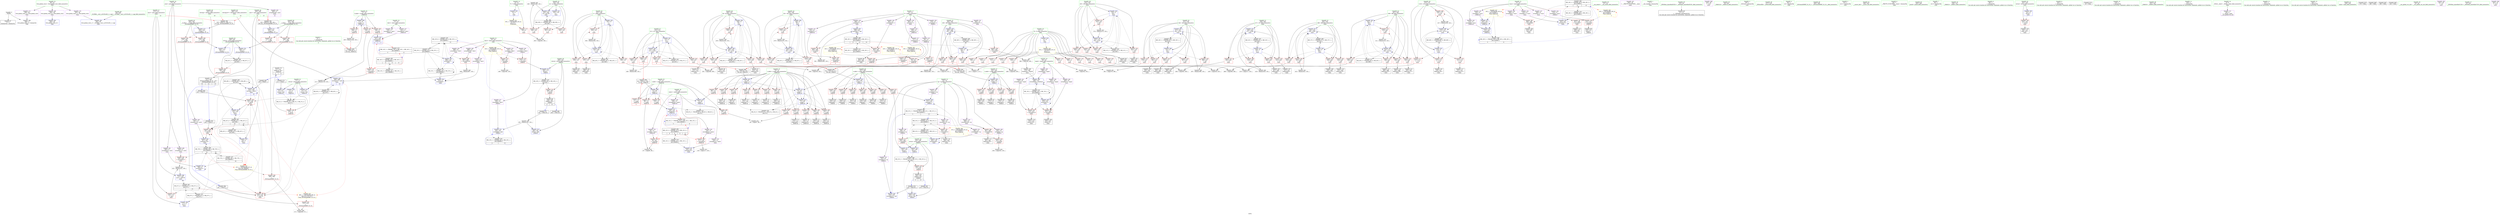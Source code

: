 digraph "SVFG" {
	label="SVFG";

	Node0x56042c00bc80 [shape=record,color=grey,label="{NodeID: 0\nNullPtr}"];
	Node0x56042c00bc80 -> Node0x56042c047600[style=solid];
	Node0x56042c00bc80 -> Node0x56042c056a00[style=solid];
	Node0x56042c0b7950 [shape=record,color=black,label="{NodeID: 692\n559 = PHI(253, 269, 271, )\n1st arg _ZSt3maxIiERKT_S2_S2_ }"];
	Node0x56042c0b7950 -> Node0x56042c059fd0[style=solid];
	Node0x56042c0604b0 [shape=record,color=grey,label="{NodeID: 443\n549 = Binary(548, 150, )\n}"];
	Node0x56042c0604b0 -> Node0x56042c059e30[style=solid];
	Node0x56042c059610 [shape=record,color=blue,label="{NodeID: 360\n265\<--9\ni91\<--\nmain\n}"];
	Node0x56042c059610 -> Node0x56042c054a90[style=dashed];
	Node0x56042c059610 -> Node0x56042c054b60[style=dashed];
	Node0x56042c059610 -> Node0x56042c054c30[style=dashed];
	Node0x56042c059610 -> Node0x56042c0596e0[style=dashed];
	Node0x56042c059610 -> Node0x56042c080760[style=dashed];
	Node0x56042c0551e0 [shape=record,color=red,label="{NodeID: 277\n517\<--273\n\<--i118\nmain\n}"];
	Node0x56042c0551e0 -> Node0x56042c062a30[style=solid];
	Node0x56042c048f90 [shape=record,color=red,label="{NodeID: 194\n134\<--73\n\<--u.addr\n_Z4dfs1iii\n}"];
	Node0x56042c048f90 -> Node0x56042c047db0[style=solid];
	Node0x56042c0461b0 [shape=record,color=black,label="{NodeID: 111\n438\<--437\ntobool78\<--\nmain\n}"];
	Node0x56042c0289f0 [shape=record,color=green,label="{NodeID: 28\n53\<--54\n__cxa_atexit\<--__cxa_atexit_field_insensitive\n}"];
	Node0x56042c08b4a0 [shape=record,color=yellow,style=double,label="{NodeID: 554\n35V_1 = ENCHI(MR_35V_0)\npts\{12 \}\nFun[main]}"];
	Node0x56042c08b4a0 -> Node0x56042c04dd30[style=dashed];
	Node0x56042c08b4a0 -> Node0x56042c04de00[style=dashed];
	Node0x56042c08b4a0 -> Node0x56042c04ded0[style=dashed];
	Node0x56042c08b4a0 -> Node0x56042c04dfa0[style=dashed];
	Node0x56042c08b4a0 -> Node0x56042c04e070[style=dashed];
	Node0x56042c08b4a0 -> Node0x56042c04e140[style=dashed];
	Node0x56042c08b4a0 -> Node0x56042c04e210[style=dashed];
	Node0x56042c08b4a0 -> Node0x56042c04e2e0[style=dashed];
	Node0x56042c08b4a0 -> Node0x56042c04e3b0[style=dashed];
	Node0x56042c08b4a0 -> Node0x56042c04e480[style=dashed];
	Node0x56042c08b4a0 -> Node0x56042c04e550[style=dashed];
	Node0x56042c056900 [shape=record,color=blue,label="{NodeID: 305\n595\<--40\nllvm.global_ctors_1\<--_GLOBAL__sub_I_y0105w49_2_1.cpp\nGlob }"];
	Node0x56042c04a650 [shape=record,color=red,label="{NodeID: 222\n218\<--197\n\<--u.addr\n_Z4dfs3i\n}"];
	Node0x56042c04a650 -> Node0x56042c057a70[style=solid];
	Node0x56042c04a650 -> Node0x56042c057b40[style=solid];
	Node0x56042c04c100 [shape=record,color=purple,label="{NodeID: 139\n369\<--19\narrayidx40\<--ispair\nmain\n}"];
	Node0x56042c04c100 -> Node0x56042c058ab0[style=solid];
	Node0x56042c046c20 [shape=record,color=green,label="{NodeID: 56\n269\<--270\nref.tmp107\<--ref.tmp107_field_insensitive\nmain\n|{|<s1>14}}"];
	Node0x56042c046c20 -> Node0x56042c059880[style=solid];
	Node0x56042c046c20:s1 -> Node0x56042c0b7950[style=solid,color=red];
	Node0x56042c08cd50 [shape=record,color=yellow,style=double,label="{NodeID: 582\n10V_1 = ENCHI(MR_10V_0)\npts\{140000 \}\nFun[_Z4dfs3i]|{|<s1>5}}"];
	Node0x56042c08cd50 -> Node0x56042c04ac00[style=dashed];
	Node0x56042c08cd50:s1 -> Node0x56042c08cd50[style=dashed,color=red];
	Node0x56042c073850 [shape=record,color=black,label="{NodeID: 499\nMR_39V_3 = PHI(MR_39V_4, MR_39V_2, )\npts\{244 \}\n}"];
	Node0x56042c073850 -> Node0x56042c052cc0[style=dashed];
	Node0x56042c073850 -> Node0x56042c052d50[style=dashed];
	Node0x56042c073850 -> Node0x56042c052e20[style=dashed];
	Node0x56042c073850 -> Node0x56042c059e30[style=dashed];
	Node0x56042c058020 [shape=record,color=blue,label="{NodeID: 333\n247\<--9\ni\<--\nmain\n}"];
	Node0x56042c058020 -> Node0x56042c052ef0[style=dashed];
	Node0x56042c058020 -> Node0x56042c052fc0[style=dashed];
	Node0x56042c058020 -> Node0x56042c053090[style=dashed];
	Node0x56042c058020 -> Node0x56042c053160[style=dashed];
	Node0x56042c058020 -> Node0x56042c0581c0[style=dashed];
	Node0x56042c058020 -> Node0x56042c073e40[style=dashed];
	Node0x56042c053bf0 [shape=record,color=red,label="{NodeID: 250\n367\<--255\n\<--i30\nmain\n}"];
	Node0x56042c053bf0 -> Node0x56042c045990[style=solid];
	Node0x56042c04d7c0 [shape=record,color=purple,label="{NodeID: 167\n443\<--34\n\<--__PRETTY_FUNCTION__.main\nmain\n}"];
	Node0x56042c048430 [shape=record,color=black,label="{NodeID: 84\n158\<--189\n_Z4dfs2i_ret\<--\n_Z4dfs2i\n|{<s0>4|<s1>12}}"];
	Node0x56042c048430:s0 -> Node0x56042c0b6380[style=solid,color=blue];
	Node0x56042c048430:s1 -> Node0x56042c0b6d90[style=solid,color=blue];
	Node0x56042c024020 [shape=record,color=green,label="{NodeID: 1\n7\<--1\n__dso_handle\<--dummyObj\nGlob }"];
	Node0x56042c0b7b10 [shape=record,color=black,label="{NodeID: 693\n194 = PHI(228, 475, )\n0th arg _Z4dfs3i }"];
	Node0x56042c0b7b10 -> Node0x56042c0578d0[style=solid];
	Node0x56042c085c60 [shape=record,color=black,label="{NodeID: 527\nMR_23V_7 = PHI(MR_23V_6, MR_23V_5, )\npts\{260000 \}\n}"];
	Node0x56042c085c60 -> Node0x56042c059130[style=dashed];
	Node0x56042c085c60 -> Node0x56042c085c60[style=dashed];
	Node0x56042c085c60 -> Node0x56042c086660[style=dashed];
	Node0x56042c060630 [shape=record,color=grey,label="{NodeID: 444\n466 = Binary(465, 150, )\n}"];
	Node0x56042c060630 -> Node0x56042c059540[style=solid];
	Node0x56042c0596e0 [shape=record,color=blue,label="{NodeID: 361\n265\<--479\ni91\<--inc97\nmain\n}"];
	Node0x56042c0596e0 -> Node0x56042c054a90[style=dashed];
	Node0x56042c0596e0 -> Node0x56042c054b60[style=dashed];
	Node0x56042c0596e0 -> Node0x56042c054c30[style=dashed];
	Node0x56042c0596e0 -> Node0x56042c0596e0[style=dashed];
	Node0x56042c0596e0 -> Node0x56042c080760[style=dashed];
	Node0x56042c0552b0 [shape=record,color=red,label="{NodeID: 278\n521\<--273\n\<--i118\nmain\n}"];
	Node0x56042c0552b0 -> Node0x56042c04af20[style=solid];
	Node0x56042c049060 [shape=record,color=red,label="{NodeID: 195\n139\<--73\n\<--u.addr\n_Z4dfs1iii\n}"];
	Node0x56042c049060 -> Node0x56042c047e80[style=solid];
	Node0x56042c046280 [shape=record,color=black,label="{NodeID: 112\n489\<--488\nidxprom103\<--\nmain\n}"];
	Node0x56042c028af0 [shape=record,color=green,label="{NodeID: 29\n52\<--58\n_ZNSt8ios_base4InitD1Ev\<--_ZNSt8ios_base4InitD1Ev_field_insensitive\n}"];
	Node0x56042c028af0 -> Node0x56042c047700[style=solid];
	Node0x56042c056a00 [shape=record,color=blue, style = dotted,label="{NodeID: 306\n596\<--3\nllvm.global_ctors_2\<--dummyVal\nGlob }"];
	Node0x56042c04a720 [shape=record,color=red,label="{NodeID: 223\n219\<--197\n\<--u.addr\n_Z4dfs3i\n}"];
	Node0x56042c04a720 -> Node0x56042c048840[style=solid];
	Node0x56042c04c1d0 [shape=record,color=purple,label="{NodeID: 140\n430\<--19\narrayidx73\<--ispair\nmain\n}"];
	Node0x56042c04c1d0 -> Node0x56042c055930[style=solid];
	Node0x56042c046cf0 [shape=record,color=green,label="{NodeID: 57\n271\<--272\nans2\<--ans2_field_insensitive\nmain\n|{|<s3>15}}"];
	Node0x56042c046cf0 -> Node0x56042c055110[style=solid];
	Node0x56042c046cf0 -> Node0x56042c059af0[style=solid];
	Node0x56042c046cf0 -> Node0x56042c059c90[style=solid];
	Node0x56042c046cf0:s3 -> Node0x56042c0b7950[style=solid,color=red];
	Node0x56042c08ce30 [shape=record,color=yellow,style=double,label="{NodeID: 583\n16V_1 = ENCHI(MR_16V_0)\npts\{220000 \}\nFun[_Z4dfs3i]|{|<s1>5}}"];
	Node0x56042c08ce30 -> Node0x56042c04ab30[style=dashed];
	Node0x56042c08ce30:s1 -> Node0x56042c08ce30[style=dashed,color=red];
	Node0x56042c073d50 [shape=record,color=black,label="{NodeID: 500\nMR_41V_2 = PHI(MR_41V_4, MR_41V_1, )\npts\{246 \}\n}"];
	Node0x56042c073d50 -> Node0x56042c057f50[style=dashed];
	Node0x56042c0580f0 [shape=record,color=blue,label="{NodeID: 334\n299\<--301\narrayidx7\<--dec\nmain\n}"];
	Node0x56042c0580f0 -> Node0x56042c079150[style=dashed];
	Node0x56042c053cc0 [shape=record,color=red,label="{NodeID: 251\n373\<--255\n\<--i30\nmain\n}"];
	Node0x56042c053cc0 -> Node0x56042c0610b0[style=solid];
	Node0x56042c04d890 [shape=record,color=purple,label="{NodeID: 168\n543\<--36\n\<--.str.2\nmain\n}"];
	Node0x56042c048500 [shape=record,color=black,label="{NodeID: 85\n201\<--200\nidxprom\<--\n_Z4dfs3i\n}"];
	Node0x56042c026000 [shape=record,color=green,label="{NodeID: 2\n9\<--1\n\<--dummyObj\nCan only get source location for instruction, argument, global var or function.|{<s0>9}}"];
	Node0x56042c026000:s0 -> Node0x56042c0b73d0[style=solid,color=red];
	Node0x56042c0b7c60 [shape=record,color=black,label="{NodeID: 694\n159 = PHI(180, 462, )\n0th arg _Z4dfs2i }"];
	Node0x56042c0b7c60 -> Node0x56042c057590[style=solid];
	Node0x56042c0607b0 [shape=record,color=grey,label="{NodeID: 445\n453 = Binary(452, 150, )\n}"];
	Node0x56042c0607b0 -> Node0x56042c0593a0[style=solid];
	Node0x56042c0597b0 [shape=record,color=blue,label="{NodeID: 362\n267\<--9\ni99\<--\nmain\n}"];
	Node0x56042c0597b0 -> Node0x56042c054d00[style=dashed];
	Node0x56042c0597b0 -> Node0x56042c054dd0[style=dashed];
	Node0x56042c0597b0 -> Node0x56042c054ea0[style=dashed];
	Node0x56042c0597b0 -> Node0x56042c054f70[style=dashed];
	Node0x56042c0597b0 -> Node0x56042c055040[style=dashed];
	Node0x56042c0597b0 -> Node0x56042c059a20[style=dashed];
	Node0x56042c0597b0 -> Node0x56042c080c60[style=dashed];
	Node0x56042c055380 [shape=record,color=red,label="{NodeID: 279\n527\<--273\n\<--i118\nmain\n}"];
	Node0x56042c055380 -> Node0x56042c04b0c0[style=solid];
	Node0x56042c049130 [shape=record,color=red,label="{NodeID: 196\n143\<--73\n\<--u.addr\n_Z4dfs1iii\n}"];
	Node0x56042c049130 -> Node0x56042c047f50[style=solid];
	Node0x56042c046350 [shape=record,color=black,label="{NodeID: 113\n492\<--491\nidxprom105\<--\nmain\n}"];
	Node0x56042c028bf0 [shape=record,color=green,label="{NodeID: 30\n65\<--66\n_Z4dfs1iii\<--_Z4dfs1iii_field_insensitive\n}"];
	Node0x56042c056b00 [shape=record,color=blue,label="{NodeID: 307\n73\<--68\nu.addr\<--u\n_Z4dfs1iii\n}"];
	Node0x56042c056b00 -> Node0x56042c04e6f0[style=dashed];
	Node0x56042c056b00 -> Node0x56042c04e7c0[style=dashed];
	Node0x56042c056b00 -> Node0x56042c04e890[style=dashed];
	Node0x56042c056b00 -> Node0x56042c048ec0[style=dashed];
	Node0x56042c056b00 -> Node0x56042c048f90[style=dashed];
	Node0x56042c056b00 -> Node0x56042c049060[style=dashed];
	Node0x56042c056b00 -> Node0x56042c049130[style=dashed];
	Node0x56042c056b00 -> Node0x56042c056e40[style=dashed];
	Node0x56042c056b00 -> Node0x56042c075550[style=dashed];
	Node0x56042c04a7f0 [shape=record,color=red,label="{NodeID: 224\n225\<--197\n\<--u.addr\n_Z4dfs3i\n}"];
	Node0x56042c04a7f0 -> Node0x56042c048910[style=solid];
	Node0x56042c04c2a0 [shape=record,color=purple,label="{NodeID: 141\n523\<--19\narrayidx123\<--ispair\nmain\n}"];
	Node0x56042c04c2a0 -> Node0x56042c055e10[style=solid];
	Node0x56042c046dc0 [shape=record,color=green,label="{NodeID: 58\n273\<--274\ni118\<--i118_field_insensitive\nmain\n}"];
	Node0x56042c046dc0 -> Node0x56042c0551e0[style=solid];
	Node0x56042c046dc0 -> Node0x56042c0552b0[style=solid];
	Node0x56042c046dc0 -> Node0x56042c055380[style=solid];
	Node0x56042c046dc0 -> Node0x56042c055450[style=solid];
	Node0x56042c046dc0 -> Node0x56042c059bc0[style=solid];
	Node0x56042c046dc0 -> Node0x56042c059d60[style=solid];
	Node0x56042c08cf10 [shape=record,color=yellow,style=double,label="{NodeID: 584\n31V_1 = ENCHI(MR_31V_0)\npts\{240000 \}\nFun[_Z4dfs3i]|{|<s4>5}}"];
	Node0x56042c08cf10 -> Node0x56042c04a990[style=dashed];
	Node0x56042c08cf10 -> Node0x56042c04aa60[style=dashed];
	Node0x56042c08cf10 -> Node0x56042c057a70[style=dashed];
	Node0x56042c08cf10 -> Node0x56042c079b50[style=dashed];
	Node0x56042c08cf10:s4 -> Node0x56042c08cf10[style=dashed,color=red];
	Node0x56042c073e40 [shape=record,color=black,label="{NodeID: 501\nMR_43V_2 = PHI(MR_43V_4, MR_43V_1, )\npts\{248 \}\n}"];
	Node0x56042c073e40 -> Node0x56042c058020[style=dashed];
	Node0x56042c0581c0 [shape=record,color=blue,label="{NodeID: 335\n247\<--305\ni\<--inc\nmain\n}"];
	Node0x56042c0581c0 -> Node0x56042c052ef0[style=dashed];
	Node0x56042c0581c0 -> Node0x56042c052fc0[style=dashed];
	Node0x56042c0581c0 -> Node0x56042c053090[style=dashed];
	Node0x56042c0581c0 -> Node0x56042c053160[style=dashed];
	Node0x56042c0581c0 -> Node0x56042c0581c0[style=dashed];
	Node0x56042c0581c0 -> Node0x56042c073e40[style=dashed];
	Node0x56042c053d90 [shape=record,color=red,label="{NodeID: 252\n379\<--257\n\<--i44\nmain\n}"];
	Node0x56042c053d90 -> Node0x56042c061fb0[style=solid];
	Node0x56042c04d960 [shape=record,color=purple,label="{NodeID: 169\n594\<--38\nllvm.global_ctors_0\<--llvm.global_ctors\nGlob }"];
	Node0x56042c04d960 -> Node0x56042c056800[style=solid];
	Node0x56042c0485d0 [shape=record,color=black,label="{NodeID: 86\n207\<--206\nidxprom1\<--\n_Z4dfs3i\n}"];
	Node0x56042c026620 [shape=record,color=green,label="{NodeID: 3\n29\<--1\n_ZSt3cin\<--dummyObj\nGlob }"];
	Node0x56042c086660 [shape=record,color=black,label="{NodeID: 529\nMR_23V_8 = PHI(MR_23V_9, MR_23V_5, )\npts\{260000 \}\n|{|<s2>12}}"];
	Node0x56042c086660 -> Node0x56042c055ba0[style=dashed];
	Node0x56042c086660 -> Node0x56042c083e60[style=dashed];
	Node0x56042c086660:s2 -> Node0x56042c08d2c0[style=dashed,color=red];
	Node0x56042c060930 [shape=record,color=grey,label="{NodeID: 446\n419 = Binary(418, 150, )\n}"];
	Node0x56042c060930 -> Node0x56042c059200[style=solid];
	Node0x56042c059880 [shape=record,color=blue,label="{NodeID: 363\n269\<--498\nref.tmp107\<--add\nmain\n|{|<s4>14}}"];
	Node0x56042c059880 -> Node0x56042c055c70[style=dashed];
	Node0x56042c059880 -> Node0x56042c055fb0[style=dashed];
	Node0x56042c059880 -> Node0x56042c059880[style=dashed];
	Node0x56042c059880 -> Node0x56042c081160[style=dashed];
	Node0x56042c059880:s4 -> Node0x56042c08b280[style=dashed,color=red];
	Node0x56042c055450 [shape=record,color=red,label="{NodeID: 280\n536\<--273\n\<--i118\nmain\n}"];
	Node0x56042c055450 -> Node0x56042c05fa30[style=solid];
	Node0x56042c049200 [shape=record,color=red,label="{NodeID: 197\n86\<--75\n\<--r.addr\n_Z4dfs1iii\n}"];
	Node0x56042c049200 -> Node0x56042c0613b0[style=solid];
	Node0x56042c046420 [shape=record,color=black,label="{NodeID: 114\n495\<--494\nidxprom108\<--\nmain\n}"];
	Node0x56042c028cf0 [shape=record,color=green,label="{NodeID: 31\n71\<--72\nretval\<--retval_field_insensitive\n_Z4dfs1iii\n}"];
	Node0x56042c028cf0 -> Node0x56042c04e620[style=solid];
	Node0x56042c028cf0 -> Node0x56042c057180[style=solid];
	Node0x56042c028cf0 -> Node0x56042c057250[style=solid];
	Node0x56042c028cf0 -> Node0x56042c0574c0[style=solid];
	Node0x56042c056bd0 [shape=record,color=blue,label="{NodeID: 308\n75\<--69\nr.addr\<--r\n_Z4dfs1iii\n}"];
	Node0x56042c056bd0 -> Node0x56042c049200[style=dashed];
	Node0x56042c056bd0 -> Node0x56042c0493a0[style=dashed];
	Node0x56042c056bd0 -> Node0x56042c049470[style=dashed];
	Node0x56042c056bd0 -> Node0x56042c056d70[style=dashed];
	Node0x56042c056bd0 -> Node0x56042c075a50[style=dashed];
	Node0x56042c04a8c0 [shape=record,color=red,label="{NodeID: 225\n230\<--197\n\<--u.addr\n_Z4dfs3i\n}"];
	Node0x56042c04a8c0 -> Node0x56042c0489e0[style=solid];
	Node0x56042c04c370 [shape=record,color=purple,label="{NodeID: 142\n103\<--21\narrayidx5\<--iscyc\n_Z4dfs1iii\n}"];
	Node0x56042c04c370 -> Node0x56042c056f10[style=solid];
	Node0x56042c046e90 [shape=record,color=green,label="{NodeID: 59\n277\<--278\n_ZNSirsERi\<--_ZNSirsERi_field_insensitive\n}"];
	Node0x56042c073f30 [shape=record,color=black,label="{NodeID: 502\nMR_45V_2 = PHI(MR_45V_4, MR_45V_1, )\npts\{250 \}\n}"];
	Node0x56042c073f30 -> Node0x56042c058290[style=dashed];
	Node0x56042c058290 [shape=record,color=blue,label="{NodeID: 336\n249\<--9\ni8\<--\nmain\n}"];
	Node0x56042c058290 -> Node0x56042c053230[style=dashed];
	Node0x56042c058290 -> Node0x56042c053300[style=dashed];
	Node0x56042c058290 -> Node0x56042c0533d0[style=dashed];
	Node0x56042c058290 -> Node0x56042c0534a0[style=dashed];
	Node0x56042c058290 -> Node0x56042c053570[style=dashed];
	Node0x56042c058290 -> Node0x56042c0585d0[style=dashed];
	Node0x56042c058290 -> Node0x56042c073f30[style=dashed];
	Node0x56042c053e60 [shape=record,color=red,label="{NodeID: 253\n383\<--257\n\<--i44\nmain\n}"];
	Node0x56042c053e60 -> Node0x56042c045a60[style=solid];
	Node0x56042c04da60 [shape=record,color=purple,label="{NodeID: 170\n595\<--38\nllvm.global_ctors_1\<--llvm.global_ctors\nGlob }"];
	Node0x56042c04da60 -> Node0x56042c056900[style=solid];
	Node0x56042c0486a0 [shape=record,color=black,label="{NodeID: 87\n213\<--212\nidxprom3\<--\n_Z4dfs3i\n}"];
	Node0x56042c00c230 [shape=record,color=green,label="{NodeID: 4\n30\<--1\n.str\<--dummyObj\nGlob }"];
	Node0x56042c060ab0 [shape=record,color=grey,label="{NodeID: 447\n305 = Binary(304, 150, )\n}"];
	Node0x56042c060ab0 -> Node0x56042c0581c0[style=solid];
	Node0x56042c059950 [shape=record,color=blue,label="{NodeID: 364\n507\<--501\narrayidx114\<--\nmain\n}"];
	Node0x56042c059950 -> Node0x56042c078750[style=dashed];
	Node0x56042c055520 [shape=record,color=red,label="{NodeID: 281\n300\<--299\n\<--arrayidx7\nmain\n}"];
	Node0x56042c055520 -> Node0x56042c05fbb0[style=solid];
	Node0x56042c0492d0 [shape=record,color=red,label="{NodeID: 198\n98\<--75\n\<--r.addr\n_Z4dfs1iii\n}"];
	Node0x56042c0492d0 -> Node0x56042c061230[style=solid];
	Node0x56042c0464f0 [shape=record,color=black,label="{NodeID: 115\n503\<--502\nidxprom111\<--\nmain\n}"];
	Node0x56042c028dc0 [shape=record,color=green,label="{NodeID: 32\n73\<--74\nu.addr\<--u.addr_field_insensitive\n_Z4dfs1iii\n}"];
	Node0x56042c028dc0 -> Node0x56042c04e6f0[style=solid];
	Node0x56042c028dc0 -> Node0x56042c04e7c0[style=solid];
	Node0x56042c028dc0 -> Node0x56042c04e890[style=solid];
	Node0x56042c028dc0 -> Node0x56042c04e960[style=solid];
	Node0x56042c028dc0 -> Node0x56042c04ea30[style=solid];
	Node0x56042c028dc0 -> Node0x56042c04eb00[style=solid];
	Node0x56042c028dc0 -> Node0x56042c04ebd0[style=solid];
	Node0x56042c028dc0 -> Node0x56042c048df0[style=solid];
	Node0x56042c028dc0 -> Node0x56042c048ec0[style=solid];
	Node0x56042c028dc0 -> Node0x56042c048f90[style=solid];
	Node0x56042c028dc0 -> Node0x56042c049060[style=solid];
	Node0x56042c028dc0 -> Node0x56042c049130[style=solid];
	Node0x56042c028dc0 -> Node0x56042c056b00[style=solid];
	Node0x56042c028dc0 -> Node0x56042c056e40[style=solid];
	Node0x56042c028dc0 -> Node0x56042c056fe0[style=solid];
	Node0x56042c075050 [shape=record,color=black,label="{NodeID: 475\nMR_2V_3 = PHI(MR_2V_5, MR_2V_2, MR_2V_4, )\npts\{72 \}\n}"];
	Node0x56042c075050 -> Node0x56042c04e620[style=dashed];
	Node0x56042c056ca0 [shape=record,color=blue,label="{NodeID: 309\n77\<--70\nd.addr\<--d\n_Z4dfs1iii\n}"];
	Node0x56042c056ca0 -> Node0x56042c049540[style=dashed];
	Node0x56042c056ca0 -> Node0x56042c049610[style=dashed];
	Node0x56042c056ca0 -> Node0x56042c0496e0[style=dashed];
	Node0x56042c04a990 [shape=record,color=red,label="{NodeID: 226\n203\<--202\n\<--arrayidx\n_Z4dfs3i\n}"];
	Node0x56042c04a990 -> Node0x56042c061b30[style=solid];
	Node0x56042c04c440 [shape=record,color=purple,label="{NodeID: 143\n114\<--21\narrayidx9\<--iscyc\n_Z4dfs1iii\n}"];
	Node0x56042c04c440 -> Node0x56042c0570b0[style=solid];
	Node0x56042c046f90 [shape=record,color=green,label="{NodeID: 60\n343\<--344\n_ZSt3maxIiERKT_S2_S2_\<--_ZSt3maxIiERKT_S2_S2__field_insensitive\n}"];
	Node0x56042c07e490 [shape=record,color=black,label="{NodeID: 503\nMR_47V_2 = PHI(MR_47V_4, MR_47V_1, )\npts\{252 \}\n}"];
	Node0x56042c07e490 -> Node0x56042c0586a0[style=dashed];
	Node0x56042c058360 [shape=record,color=blue,label="{NodeID: 337\n316\<--129\narrayidx13\<--\nmain\n}"];
	Node0x56042c058360 -> Node0x56042c058360[style=dashed];
	Node0x56042c058360 -> Node0x56042c07af50[style=dashed];
	Node0x56042c053f30 [shape=record,color=red,label="{NodeID: 254\n387\<--257\n\<--i44\nmain\n}"];
	Node0x56042c053f30 -> Node0x56042c045b30[style=solid];
	Node0x56042c04db60 [shape=record,color=purple,label="{NodeID: 171\n596\<--38\nllvm.global_ctors_2\<--llvm.global_ctors\nGlob }"];
	Node0x56042c04db60 -> Node0x56042c056a00[style=solid];
	Node0x56042c048770 [shape=record,color=black,label="{NodeID: 88\n216\<--215\ntobool\<--\n_Z4dfs3i\n}"];
	Node0x56042c027750 [shape=record,color=green,label="{NodeID: 5\n32\<--1\n.str.1\<--dummyObj\nGlob }"];
	Node0x56042c060c30 [shape=record,color=grey,label="{NodeID: 448\n329 = Binary(328, 150, )\n}"];
	Node0x56042c060c30 -> Node0x56042c0585d0[style=solid];
	Node0x56042c059a20 [shape=record,color=blue,label="{NodeID: 365\n267\<--511\ni99\<--inc116\nmain\n}"];
	Node0x56042c059a20 -> Node0x56042c054d00[style=dashed];
	Node0x56042c059a20 -> Node0x56042c054dd0[style=dashed];
	Node0x56042c059a20 -> Node0x56042c054ea0[style=dashed];
	Node0x56042c059a20 -> Node0x56042c054f70[style=dashed];
	Node0x56042c059a20 -> Node0x56042c055040[style=dashed];
	Node0x56042c059a20 -> Node0x56042c059a20[style=dashed];
	Node0x56042c059a20 -> Node0x56042c080c60[style=dashed];
	Node0x56042c0555f0 [shape=record,color=red,label="{NodeID: 282\n345\<--342\n\<--call26\nmain\n}"];
	Node0x56042c0555f0 -> Node0x56042c058840[style=solid];
	Node0x56042c0493a0 [shape=record,color=red,label="{NodeID: 199\n133\<--75\n\<--r.addr\n_Z4dfs1iii\n}"];
	Node0x56042c0493a0 -> Node0x56042c057320[style=solid];
	Node0x56042c04ae50 [shape=record,color=black,label="{NodeID: 116\n506\<--505\nidxprom113\<--\nmain\n}"];
	Node0x56042c028e90 [shape=record,color=green,label="{NodeID: 33\n75\<--76\nr.addr\<--r.addr_field_insensitive\n_Z4dfs1iii\n}"];
	Node0x56042c028e90 -> Node0x56042c049200[style=solid];
	Node0x56042c028e90 -> Node0x56042c0492d0[style=solid];
	Node0x56042c028e90 -> Node0x56042c0493a0[style=solid];
	Node0x56042c028e90 -> Node0x56042c049470[style=solid];
	Node0x56042c028e90 -> Node0x56042c056bd0[style=solid];
	Node0x56042c028e90 -> Node0x56042c056d70[style=solid];
	Node0x56042c075550 [shape=record,color=black,label="{NodeID: 476\nMR_4V_6 = PHI(MR_4V_2, MR_4V_4, MR_4V_2, )\npts\{74 \}\n}"];
	Node0x56042c056d70 [shape=record,color=blue,label="{NodeID: 310\n75\<--89\nr.addr\<--\n_Z4dfs1iii\n}"];
	Node0x56042c056d70 -> Node0x56042c0492d0[style=dashed];
	Node0x56042c056d70 -> Node0x56042c075a50[style=dashed];
	Node0x56042c04aa60 [shape=record,color=red,label="{NodeID: 227\n209\<--208\n\<--arrayidx2\n_Z4dfs3i\n}"];
	Node0x56042c04aa60 -> Node0x56042c0579a0[style=solid];
	Node0x56042c04c510 [shape=record,color=purple,label="{NodeID: 144\n214\<--21\narrayidx4\<--iscyc\n_Z4dfs3i\n}"];
	Node0x56042c04c510 -> Node0x56042c04ab30[style=solid];
	Node0x56042c047090 [shape=record,color=green,label="{NodeID: 61\n446\<--447\n__assert_fail\<--__assert_fail_field_insensitive\n}"];
	Node0x56042c08d1e0 [shape=record,color=yellow,style=double,label="{NodeID: 587\n10V_1 = ENCHI(MR_10V_0)\npts\{140000 \}\nFun[_Z4dfs2i]|{|<s1>4}}"];
	Node0x56042c08d1e0 -> Node0x56042c04a240[style=dashed];
	Node0x56042c08d1e0:s1 -> Node0x56042c08d1e0[style=dashed,color=red];
	Node0x56042c07e960 [shape=record,color=black,label="{NodeID: 504\nMR_49V_2 = PHI(MR_49V_3, MR_49V_1, )\npts\{254 \}\n}"];
	Node0x56042c07e960 -> Node0x56042c055c70[style=dashed];
	Node0x56042c07e960 -> Node0x56042c055fb0[style=dashed];
	Node0x56042c07e960 -> Node0x56042c058770[style=dashed];
	Node0x56042c07e960 -> Node0x56042c07e960[style=dashed];
	Node0x56042c058430 [shape=record,color=blue,label="{NodeID: 338\n320\<--322\narrayidx15\<--\nmain\n}"];
	Node0x56042c058430 -> Node0x56042c055930[style=dashed];
	Node0x56042c058430 -> Node0x56042c055e10[style=dashed];
	Node0x56042c058430 -> Node0x56042c058430[style=dashed];
	Node0x56042c058430 -> Node0x56042c058ab0[style=dashed];
	Node0x56042c058430 -> Node0x56042c082f60[style=dashed];
	Node0x56042c054000 [shape=record,color=red,label="{NodeID: 255\n391\<--257\n\<--i44\nmain\n}"];
	Node0x56042c054000 -> Node0x56042c045c00[style=solid];
	Node0x56042c04dc60 [shape=record,color=red,label="{NodeID: 172\n282\<--8\n\<--T\nmain\n}"];
	Node0x56042c04dc60 -> Node0x56042c061530[style=solid];
	Node0x56042c048840 [shape=record,color=black,label="{NodeID: 89\n220\<--219\nidxprom6\<--\n_Z4dfs3i\n}"];
	Node0x56042c0277e0 [shape=record,color=green,label="{NodeID: 6\n34\<--1\n__PRETTY_FUNCTION__.main\<--dummyObj\nGlob }"];
	Node0x56042c087560 [shape=record,color=black,label="{NodeID: 532\nMR_18V_3 = PHI(MR_18V_4, MR_18V_2, )\npts\{161 \}\n}"];
	Node0x56042c087560 -> Node0x56042c049c90[style=dashed];
	Node0x56042c060db0 [shape=record,color=grey,label="{NodeID: 449\n397 = Binary(396, 150, )\n}"];
	Node0x56042c060db0 -> Node0x56042c058f90[style=solid];
	Node0x56042c059af0 [shape=record,color=blue,label="{NodeID: 366\n271\<--9\nans2\<--\nmain\n}"];
	Node0x56042c059af0 -> Node0x56042c07be50[style=dashed];
	Node0x56042c0556c0 [shape=record,color=red,label="{NodeID: 283\n362\<--361\n\<--arrayidx35\nmain\n}"];
	Node0x56042c0556c0 -> Node0x56042c0457f0[style=solid];
	Node0x56042c049470 [shape=record,color=red,label="{NodeID: 200\n147\<--75\n\<--r.addr\n_Z4dfs1iii\n|{<s0>3}}"];
	Node0x56042c049470:s0 -> Node0x56042c0b7250[style=solid,color=red];
	Node0x56042c04af20 [shape=record,color=black,label="{NodeID: 117\n522\<--521\nidxprom122\<--\nmain\n}"];
	Node0x56042c028f60 [shape=record,color=green,label="{NodeID: 34\n77\<--78\nd.addr\<--d.addr_field_insensitive\n_Z4dfs1iii\n}"];
	Node0x56042c028f60 -> Node0x56042c049540[style=solid];
	Node0x56042c028f60 -> Node0x56042c049610[style=solid];
	Node0x56042c028f60 -> Node0x56042c0496e0[style=solid];
	Node0x56042c028f60 -> Node0x56042c056ca0[style=solid];
	Node0x56042c075a50 [shape=record,color=black,label="{NodeID: 477\nMR_6V_4 = PHI(MR_6V_2, MR_6V_3, MR_6V_2, )\npts\{76 \}\n}"];
	Node0x56042c056e40 [shape=record,color=blue,label="{NodeID: 311\n73\<--94\nu.addr\<--\n_Z4dfs1iii\n}"];
	Node0x56042c056e40 -> Node0x56042c04e960[style=dashed];
	Node0x56042c056e40 -> Node0x56042c04ea30[style=dashed];
	Node0x56042c056e40 -> Node0x56042c04eb00[style=dashed];
	Node0x56042c056e40 -> Node0x56042c04ebd0[style=dashed];
	Node0x56042c056e40 -> Node0x56042c048df0[style=dashed];
	Node0x56042c056e40 -> Node0x56042c056fe0[style=dashed];
	Node0x56042c056e40 -> Node0x56042c075550[style=dashed];
	Node0x56042c04ab30 [shape=record,color=red,label="{NodeID: 228\n215\<--214\n\<--arrayidx4\n_Z4dfs3i\n}"];
	Node0x56042c04ab30 -> Node0x56042c048770[style=solid];
	Node0x56042c04c5e0 [shape=record,color=purple,label="{NodeID: 145\n325\<--21\narrayidx17\<--iscyc\nmain\n}"];
	Node0x56042c04c5e0 -> Node0x56042c058500[style=solid];
	Node0x56042c047190 [shape=record,color=green,label="{NodeID: 62\n545\<--546\nprintf\<--printf_field_insensitive\n}"];
	Node0x56042c08d2c0 [shape=record,color=yellow,style=double,label="{NodeID: 588\n23V_1 = ENCHI(MR_23V_0)\npts\{260000 \}\nFun[_Z4dfs2i]|{|<s3>4}}"];
	Node0x56042c08d2c0 -> Node0x56042c04a0a0[style=dashed];
	Node0x56042c08d2c0 -> Node0x56042c04a170[style=dashed];
	Node0x56042c08d2c0 -> Node0x56042c087a60[style=dashed];
	Node0x56042c08d2c0:s3 -> Node0x56042c08d2c0[style=dashed,color=red];
	Node0x56042c07ee60 [shape=record,color=black,label="{NodeID: 505\nMR_51V_2 = PHI(MR_51V_4, MR_51V_1, )\npts\{256 \}\n}"];
	Node0x56042c07ee60 -> Node0x56042c0589e0[style=dashed];
	Node0x56042c058500 [shape=record,color=blue,label="{NodeID: 339\n325\<--322\narrayidx17\<--\nmain\n}"];
	Node0x56042c058500 -> Node0x56042c058500[style=dashed];
	Node0x56042c058500 -> Node0x56042c07b950[style=dashed];
	Node0x56042c0540d0 [shape=record,color=red,label="{NodeID: 256\n396\<--257\n\<--i44\nmain\n}"];
	Node0x56042c0540d0 -> Node0x56042c060db0[style=solid];
	Node0x56042c04dd30 [shape=record,color=red,label="{NodeID: 173\n290\<--11\n\<--N\nmain\n}"];
	Node0x56042c04dd30 -> Node0x56042c0619b0[style=solid];
	Node0x56042c048910 [shape=record,color=black,label="{NodeID: 90\n226\<--225\nidxprom9\<--\n_Z4dfs3i\n}"];
	Node0x56042c027870 [shape=record,color=green,label="{NodeID: 7\n36\<--1\n.str.2\<--dummyObj\nGlob }"];
	Node0x56042c087a60 [shape=record,color=black,label="{NodeID: 533\nMR_23V_2 = PHI(MR_23V_4, MR_23V_1, )\npts\{260000 \}\n|{<s0>4|<s1>12}}"];
	Node0x56042c087a60:s0 -> Node0x56042c057730[style=dashed,color=blue];
	Node0x56042c087a60:s1 -> Node0x56042c086660[style=dashed,color=blue];
	Node0x56042c060f30 [shape=record,color=grey,label="{NodeID: 450\n349 = Binary(348, 150, )\n}"];
	Node0x56042c060f30 -> Node0x56042c058910[style=solid];
	Node0x56042c059bc0 [shape=record,color=blue,label="{NodeID: 367\n273\<--9\ni118\<--\nmain\n}"];
	Node0x56042c059bc0 -> Node0x56042c0551e0[style=dashed];
	Node0x56042c059bc0 -> Node0x56042c0552b0[style=dashed];
	Node0x56042c059bc0 -> Node0x56042c055380[style=dashed];
	Node0x56042c059bc0 -> Node0x56042c055450[style=dashed];
	Node0x56042c059bc0 -> Node0x56042c059d60[style=dashed];
	Node0x56042c059bc0 -> Node0x56042c081b60[style=dashed];
	Node0x56042c055790 [shape=record,color=red,label="{NodeID: 284\n365\<--364\n\<--arrayidx37\nmain\n}"];
	Node0x56042c055790 -> Node0x56042c0628b0[style=solid];
	Node0x56042c049540 [shape=record,color=red,label="{NodeID: 201\n116\<--77\n\<--d.addr\n_Z4dfs1iii\n}"];
	Node0x56042c049540 -> Node0x56042c0601b0[style=solid];
	Node0x56042c04aff0 [shape=record,color=black,label="{NodeID: 118\n525\<--524\ntobool124\<--\nmain\n}"];
	Node0x56042c029030 [shape=record,color=green,label="{NodeID: 35\n156\<--157\n_Z4dfs2i\<--_Z4dfs2i_field_insensitive\n}"];
	Node0x56042c075f50 [shape=record,color=black,label="{NodeID: 478\nMR_12V_2 = PHI(MR_12V_4, MR_12V_1, MR_12V_1, )\npts\{160000 \}\n|{<s0>3|<s1>9}}"];
	Node0x56042c075f50:s0 -> Node0x56042c075f50[style=dashed,color=blue];
	Node0x56042c075f50:s1 -> Node0x56042c07af50[style=dashed,color=blue];
	Node0x56042c056f10 [shape=record,color=blue,label="{NodeID: 312\n103\<--105\narrayidx5\<--\n_Z4dfs1iii\n}"];
	Node0x56042c056f10 -> Node0x56042c056f10[style=dashed];
	Node0x56042c056f10 -> Node0x56042c0570b0[style=dashed];
	Node0x56042c04ac00 [shape=record,color=red,label="{NodeID: 229\n228\<--227\n\<--arrayidx10\n_Z4dfs3i\n|{<s0>5}}"];
	Node0x56042c04ac00:s0 -> Node0x56042c0b7b10[style=solid,color=red];
	Node0x56042c04c6b0 [shape=record,color=purple,label="{NodeID: 146\n408\<--21\narrayidx62\<--iscyc\nmain\n}"];
	Node0x56042c04c6b0 -> Node0x56042c055860[style=solid];
	Node0x56042c047290 [shape=record,color=green,label="{NodeID: 63\n560\<--561\nretval\<--retval_field_insensitive\n_ZSt3maxIiERKT_S2_S2_\n}"];
	Node0x56042c047290 -> Node0x56042c056080[style=solid];
	Node0x56042c047290 -> Node0x56042c05a0a0[style=solid];
	Node0x56042c047290 -> Node0x56042c05a170[style=solid];
	Node0x56042c07f360 [shape=record,color=black,label="{NodeID: 506\nMR_53V_2 = PHI(MR_53V_4, MR_53V_1, )\npts\{258 \}\n}"];
	Node0x56042c07f360 -> Node0x56042c058c50[style=dashed];
	Node0x56042c0585d0 [shape=record,color=blue,label="{NodeID: 340\n249\<--329\ni8\<--inc19\nmain\n}"];
	Node0x56042c0585d0 -> Node0x56042c053230[style=dashed];
	Node0x56042c0585d0 -> Node0x56042c053300[style=dashed];
	Node0x56042c0585d0 -> Node0x56042c0533d0[style=dashed];
	Node0x56042c0585d0 -> Node0x56042c0534a0[style=dashed];
	Node0x56042c0585d0 -> Node0x56042c053570[style=dashed];
	Node0x56042c0585d0 -> Node0x56042c0585d0[style=dashed];
	Node0x56042c0585d0 -> Node0x56042c073f30[style=dashed];
	Node0x56042c0541a0 [shape=record,color=red,label="{NodeID: 257\n402\<--259\n\<--i57\nmain\n}"];
	Node0x56042c0541a0 -> Node0x56042c061e30[style=solid];
	Node0x56042c04de00 [shape=record,color=red,label="{NodeID: 174\n311\<--11\n\<--N\nmain\n}"];
	Node0x56042c04de00 -> Node0x56042c062130[style=solid];
	Node0x56042c0489e0 [shape=record,color=black,label="{NodeID: 91\n231\<--230\nidxprom11\<--\n_Z4dfs3i\n}"];
	Node0x56042c027900 [shape=record,color=green,label="{NodeID: 8\n39\<--1\n\<--dummyObj\nCan only get source location for instruction, argument, global var or function.}"];
	Node0x56042c0610b0 [shape=record,color=grey,label="{NodeID: 451\n374 = Binary(373, 150, )\n}"];
	Node0x56042c0610b0 -> Node0x56042c058b80[style=solid];
	Node0x56042c059c90 [shape=record,color=blue,label="{NodeID: 368\n271\<--532\nans2\<--add128\nmain\n}"];
	Node0x56042c059c90 -> Node0x56042c07be50[style=dashed];
	Node0x56042c055860 [shape=record,color=red,label="{NodeID: 285\n409\<--408\n\<--arrayidx62\nmain\n}"];
	Node0x56042c055860 -> Node0x56042c045da0[style=solid];
	Node0x56042c049610 [shape=record,color=red,label="{NodeID: 202\n138\<--77\n\<--d.addr\n_Z4dfs1iii\n}"];
	Node0x56042c049610 -> Node0x56042c0573f0[style=solid];
	Node0x56042c04b0c0 [shape=record,color=black,label="{NodeID: 119\n528\<--527\nidxprom126\<--\nmain\n}"];
	Node0x56042c029130 [shape=record,color=green,label="{NodeID: 36\n160\<--161\nretval\<--retval_field_insensitive\n_Z4dfs2i\n}"];
	Node0x56042c029130 -> Node0x56042c049c90[style=solid];
	Node0x56042c029130 -> Node0x56042c057660[style=solid];
	Node0x56042c029130 -> Node0x56042c057800[style=solid];
	Node0x56042c076450 [shape=record,color=black,label="{NodeID: 479\nMR_14V_2 = PHI(MR_14V_4, MR_14V_1, MR_14V_1, )\npts\{180000 \}\n|{<s0>3|<s1>9}}"];
	Node0x56042c076450:s0 -> Node0x56042c076450[style=dashed,color=blue];
	Node0x56042c076450:s1 -> Node0x56042c07b450[style=dashed,color=blue];
	Node0x56042c056fe0 [shape=record,color=blue,label="{NodeID: 313\n73\<--109\nu.addr\<--\n_Z4dfs1iii\n}"];
	Node0x56042c056fe0 -> Node0x56042c04e960[style=dashed];
	Node0x56042c056fe0 -> Node0x56042c04ea30[style=dashed];
	Node0x56042c056fe0 -> Node0x56042c04eb00[style=dashed];
	Node0x56042c056fe0 -> Node0x56042c04ebd0[style=dashed];
	Node0x56042c056fe0 -> Node0x56042c048df0[style=dashed];
	Node0x56042c056fe0 -> Node0x56042c056fe0[style=dashed];
	Node0x56042c056fe0 -> Node0x56042c075550[style=dashed];
	Node0x56042c04acd0 [shape=record,color=red,label="{NodeID: 230\n552\<--241\n\<--retval\nmain\n}"];
	Node0x56042c04acd0 -> Node0x56042c04b190[style=solid];
	Node0x56042c04c780 [shape=record,color=purple,label="{NodeID: 147\n436\<--21\narrayidx77\<--iscyc\nmain\n}"];
	Node0x56042c04c780 -> Node0x56042c055a00[style=solid];
	Node0x56042c047360 [shape=record,color=green,label="{NodeID: 64\n562\<--563\n__a.addr\<--__a.addr_field_insensitive\n_ZSt3maxIiERKT_S2_S2_\n}"];
	Node0x56042c047360 -> Node0x56042c056150[style=solid];
	Node0x56042c047360 -> Node0x56042c056220[style=solid];
	Node0x56042c047360 -> Node0x56042c059f00[style=solid];
	Node0x56042c07f860 [shape=record,color=black,label="{NodeID: 507\nMR_55V_2 = PHI(MR_55V_4, MR_55V_1, )\npts\{260 \}\n}"];
	Node0x56042c07f860 -> Node0x56042c059060[style=dashed];
	Node0x56042c0586a0 [shape=record,color=blue,label="{NodeID: 341\n251\<--9\ni21\<--\nmain\n}"];
	Node0x56042c0586a0 -> Node0x56042c053640[style=dashed];
	Node0x56042c0586a0 -> Node0x56042c053710[style=dashed];
	Node0x56042c0586a0 -> Node0x56042c0537e0[style=dashed];
	Node0x56042c0586a0 -> Node0x56042c0538b0[style=dashed];
	Node0x56042c0586a0 -> Node0x56042c058910[style=dashed];
	Node0x56042c0586a0 -> Node0x56042c07e490[style=dashed];
	Node0x56042c054270 [shape=record,color=red,label="{NodeID: 258\n406\<--259\n\<--i57\nmain\n}"];
	Node0x56042c054270 -> Node0x56042c045cd0[style=solid];
	Node0x56042c04ded0 [shape=record,color=red,label="{NodeID: 175\n335\<--11\n\<--N\nmain\n}"];
	Node0x56042c04ded0 -> Node0x56042c062430[style=solid];
	Node0x56042c048ab0 [shape=record,color=black,label="{NodeID: 92\n193\<--236\n_Z4dfs3i_ret\<--\n_Z4dfs3i\n|{<s0>5|<s1>13}}"];
	Node0x56042c048ab0:s0 -> Node0x56042c0b64c0[style=solid,color=blue];
	Node0x56042c048ab0:s1 -> Node0x56042c0b6ea0[style=solid,color=blue];
	Node0x56042c029a60 [shape=record,color=green,label="{NodeID: 9\n105\<--1\n\<--dummyObj\nCan only get source location for instruction, argument, global var or function.}"];
	Node0x56042c061230 [shape=record,color=grey,label="{NodeID: 452\n99 = cmp(97, 98, )\n}"];
	Node0x56042c059d60 [shape=record,color=blue,label="{NodeID: 369\n273\<--537\ni118\<--inc131\nmain\n}"];
	Node0x56042c059d60 -> Node0x56042c0551e0[style=dashed];
	Node0x56042c059d60 -> Node0x56042c0552b0[style=dashed];
	Node0x56042c059d60 -> Node0x56042c055380[style=dashed];
	Node0x56042c059d60 -> Node0x56042c055450[style=dashed];
	Node0x56042c059d60 -> Node0x56042c059d60[style=dashed];
	Node0x56042c059d60 -> Node0x56042c081b60[style=dashed];
	Node0x56042c055930 [shape=record,color=red,label="{NodeID: 286\n431\<--430\n\<--arrayidx73\nmain\n}"];
	Node0x56042c055930 -> Node0x56042c046010[style=solid];
	Node0x56042c0496e0 [shape=record,color=red,label="{NodeID: 203\n148\<--77\n\<--d.addr\n_Z4dfs1iii\n}"];
	Node0x56042c0496e0 -> Node0x56042c060330[style=solid];
	Node0x56042c04b190 [shape=record,color=black,label="{NodeID: 120\n240\<--552\nmain_ret\<--\nmain\n}"];
	Node0x56042c029200 [shape=record,color=green,label="{NodeID: 37\n162\<--163\nu.addr\<--u.addr_field_insensitive\n_Z4dfs2i\n}"];
	Node0x56042c029200 -> Node0x56042c049d60[style=solid];
	Node0x56042c029200 -> Node0x56042c049e30[style=solid];
	Node0x56042c029200 -> Node0x56042c049f00[style=solid];
	Node0x56042c029200 -> Node0x56042c049fd0[style=solid];
	Node0x56042c029200 -> Node0x56042c057590[style=solid];
	Node0x56042c076950 [shape=record,color=black,label="{NodeID: 480\nMR_16V_5 = PHI(MR_16V_6, MR_16V_4, MR_16V_1, )\npts\{220000 \}\n|{<s0>3|<s1>9}}"];
	Node0x56042c076950:s0 -> Node0x56042c076950[style=dashed,color=blue];
	Node0x56042c076950:s1 -> Node0x56042c07b950[style=dashed,color=blue];
	Node0x56042c0570b0 [shape=record,color=blue,label="{NodeID: 314\n114\<--105\narrayidx9\<--\n_Z4dfs1iii\n}"];
	Node0x56042c0570b0 -> Node0x56042c076950[style=dashed];
	Node0x56042c052cc0 [shape=record,color=red,label="{NodeID: 231\n281\<--243\n\<--zz\nmain\n}"];
	Node0x56042c052cc0 -> Node0x56042c061530[style=solid];
	Node0x56042c04c850 [shape=record,color=purple,label="{NodeID: 148\n202\<--23\narrayidx\<--tg\n_Z4dfs3i\n}"];
	Node0x56042c04c850 -> Node0x56042c04a990[style=solid];
	Node0x56042c047430 [shape=record,color=green,label="{NodeID: 65\n564\<--565\n__b.addr\<--__b.addr_field_insensitive\n_ZSt3maxIiERKT_S2_S2_\n}"];
	Node0x56042c047430 -> Node0x56042c0562f0[style=solid];
	Node0x56042c047430 -> Node0x56042c0563c0[style=solid];
	Node0x56042c047430 -> Node0x56042c059fd0[style=solid];
	Node0x56042c0b5e90 [shape=record,color=black,label="{NodeID: 674\n50 = PHI()\n}"];
	Node0x56042c07fd60 [shape=record,color=black,label="{NodeID: 508\nMR_57V_2 = PHI(MR_57V_4, MR_57V_1, )\npts\{262 \}\n}"];
	Node0x56042c07fd60 -> Node0x56042c0592d0[style=dashed];
	Node0x56042c058770 [shape=record,color=blue,label="{NodeID: 342\n253\<--340\nref.tmp\<--call25\nmain\n|{|<s5>10}}"];
	Node0x56042c058770 -> Node0x56042c0555f0[style=dashed];
	Node0x56042c058770 -> Node0x56042c055c70[style=dashed];
	Node0x56042c058770 -> Node0x56042c055fb0[style=dashed];
	Node0x56042c058770 -> Node0x56042c058770[style=dashed];
	Node0x56042c058770 -> Node0x56042c07e960[style=dashed];
	Node0x56042c058770:s5 -> Node0x56042c08b280[style=dashed,color=red];
	Node0x56042c054340 [shape=record,color=red,label="{NodeID: 259\n412\<--259\n\<--i57\nmain\n}"];
	Node0x56042c054340 -> Node0x56042c045e70[style=solid];
	Node0x56042c04dfa0 [shape=record,color=red,label="{NodeID: 176\n355\<--11\n\<--N\nmain\n}"];
	Node0x56042c04dfa0 -> Node0x56042c062730[style=solid];
	Node0x56042c048b80 [shape=record,color=black,label="{NodeID: 93\n294\<--293\nidxprom\<--\nmain\n}"];
	Node0x56042c029b30 [shape=record,color=green,label="{NodeID: 10\n129\<--1\n\<--dummyObj\nCan only get source location for instruction, argument, global var or function.}"];
	Node0x56042c0613b0 [shape=record,color=grey,label="{NodeID: 453\n87 = cmp(85, 86, )\n}"];
	Node0x56042c059e30 [shape=record,color=blue,label="{NodeID: 370\n243\<--549\nzz\<--inc136\nmain\n}"];
	Node0x56042c059e30 -> Node0x56042c073850[style=dashed];
	Node0x56042c055a00 [shape=record,color=red,label="{NodeID: 287\n437\<--436\n\<--arrayidx77\nmain\n}"];
	Node0x56042c055a00 -> Node0x56042c0461b0[style=solid];
	Node0x56042c0497b0 [shape=record,color=red,label="{NodeID: 204\n85\<--84\n\<--arrayidx\n_Z4dfs1iii\n}"];
	Node0x56042c0497b0 -> Node0x56042c0613b0[style=solid];
	Node0x56042c04b260 [shape=record,color=black,label="{NodeID: 121\n557\<--580\n_ZSt3maxIiERKT_S2_S2__ret\<--\n_ZSt3maxIiERKT_S2_S2_\n|{<s0>10|<s1>14|<s2>15}}"];
	Node0x56042c04b260:s0 -> Node0x56042c0b6a40[style=solid,color=blue];
	Node0x56042c04b260:s1 -> Node0x56042c0b6280[style=solid,color=blue];
	Node0x56042c04b260:s2 -> Node0x56042c0b6b80[style=solid,color=blue];
	Node0x56042c0292d0 [shape=record,color=green,label="{NodeID: 38\n191\<--192\n_Z4dfs3i\<--_Z4dfs3i_field_insensitive\n}"];
	Node0x56042c076e50 [shape=record,color=black,label="{NodeID: 481\nMR_81V_3 = PHI(MR_81V_4, MR_81V_2, )\npts\{561 \}\n}"];
	Node0x56042c076e50 -> Node0x56042c056080[style=dashed];
	Node0x56042c057180 [shape=record,color=blue,label="{NodeID: 315\n71\<--121\nretval\<--sub\n_Z4dfs1iii\n}"];
	Node0x56042c057180 -> Node0x56042c075050[style=dashed];
	Node0x56042c052d50 [shape=record,color=red,label="{NodeID: 232\n540\<--243\n\<--zz\nmain\n}"];
	Node0x56042c04c920 [shape=record,color=purple,label="{NodeID: 149\n208\<--23\narrayidx2\<--tg\n_Z4dfs3i\n}"];
	Node0x56042c04c920 -> Node0x56042c04aa60[style=solid];
	Node0x56042c047500 [shape=record,color=green,label="{NodeID: 66\n40\<--590\n_GLOBAL__sub_I_y0105w49_2_1.cpp\<--_GLOBAL__sub_I_y0105w49_2_1.cpp_field_insensitive\n}"];
	Node0x56042c047500 -> Node0x56042c056900[style=solid];
	Node0x56042c0b6120 [shape=record,color=black,label="{NodeID: 675\n151 = PHI(67, )\n}"];
	Node0x56042c0b6120 -> Node0x56042c0574c0[style=solid];
	Node0x56042c080260 [shape=record,color=black,label="{NodeID: 509\nMR_59V_2 = PHI(MR_59V_4, MR_59V_1, )\npts\{264 \}\n}"];
	Node0x56042c080260 -> Node0x56042c059470[style=dashed];
	Node0x56042c058840 [shape=record,color=blue,label="{NodeID: 343\n245\<--345\nans1\<--\nmain\n}"];
	Node0x56042c058840 -> Node0x56042c07a050[style=dashed];
	Node0x56042c054410 [shape=record,color=red,label="{NodeID: 260\n418\<--259\n\<--i57\nmain\n}"];
	Node0x56042c054410 -> Node0x56042c060930[style=solid];
	Node0x56042c04e070 [shape=record,color=red,label="{NodeID: 177\n380\<--11\n\<--N\nmain\n}"];
	Node0x56042c04e070 -> Node0x56042c061fb0[style=solid];
	Node0x56042c048c50 [shape=record,color=black,label="{NodeID: 94\n298\<--297\nidxprom6\<--\nmain\n}"];
	Node0x56042c029c00 [shape=record,color=green,label="{NodeID: 11\n150\<--1\n\<--dummyObj\nCan only get source location for instruction, argument, global var or function.}"];
	Node0x56042c061530 [shape=record,color=grey,label="{NodeID: 454\n283 = cmp(281, 282, )\n}"];
	Node0x56042c059f00 [shape=record,color=blue,label="{NodeID: 371\n562\<--558\n__a.addr\<--__a\n_ZSt3maxIiERKT_S2_S2_\n}"];
	Node0x56042c059f00 -> Node0x56042c056150[style=dashed];
	Node0x56042c059f00 -> Node0x56042c056220[style=dashed];
	Node0x56042c055ad0 [shape=record,color=red,label="{NodeID: 288\n491\<--490\n\<--arrayidx104\nmain\n}"];
	Node0x56042c055ad0 -> Node0x56042c046350[style=solid];
	Node0x56042c049880 [shape=record,color=red,label="{NodeID: 205\n94\<--93\n\<--arrayidx2\n_Z4dfs1iii\n}"];
	Node0x56042c049880 -> Node0x56042c056e40[style=solid];
	Node0x56042c04b330 [shape=record,color=purple,label="{NodeID: 122\n49\<--4\n\<--_ZStL8__ioinit\n__cxx_global_var_init\n}"];
	Node0x56042c0293d0 [shape=record,color=green,label="{NodeID: 39\n195\<--196\nretval\<--retval_field_insensitive\n_Z4dfs3i\n}"];
	Node0x56042c0293d0 -> Node0x56042c04a310[style=solid];
	Node0x56042c0293d0 -> Node0x56042c0579a0[style=solid];
	Node0x56042c0293d0 -> Node0x56042c057b40[style=solid];
	Node0x56042c0293d0 -> Node0x56042c057ce0[style=solid];
	Node0x56042c057250 [shape=record,color=blue,label="{NodeID: 316\n71\<--9\nretval\<--\n_Z4dfs1iii\n}"];
	Node0x56042c057250 -> Node0x56042c075050[style=dashed];
	Node0x56042c052e20 [shape=record,color=red,label="{NodeID: 233\n548\<--243\n\<--zz\nmain\n}"];
	Node0x56042c052e20 -> Node0x56042c0604b0[style=solid];
	Node0x56042c04c9f0 [shape=record,color=purple,label="{NodeID: 150\n221\<--23\narrayidx7\<--tg\n_Z4dfs3i\n}"];
	Node0x56042c04c9f0 -> Node0x56042c057a70[style=solid];
	Node0x56042c047600 [shape=record,color=black,label="{NodeID: 67\n2\<--3\ndummyVal\<--dummyVal\n}"];
	Node0x56042c0b6280 [shape=record,color=black,label="{NodeID: 676\n500 = PHI(557, )\n}"];
	Node0x56042c0b6280 -> Node0x56042c055c70[style=solid];
	Node0x56042c080760 [shape=record,color=black,label="{NodeID: 510\nMR_61V_2 = PHI(MR_61V_4, MR_61V_1, )\npts\{266 \}\n}"];
	Node0x56042c080760 -> Node0x56042c059610[style=dashed];
	Node0x56042c058910 [shape=record,color=blue,label="{NodeID: 344\n251\<--349\ni21\<--inc28\nmain\n}"];
	Node0x56042c058910 -> Node0x56042c053640[style=dashed];
	Node0x56042c058910 -> Node0x56042c053710[style=dashed];
	Node0x56042c058910 -> Node0x56042c0537e0[style=dashed];
	Node0x56042c058910 -> Node0x56042c0538b0[style=dashed];
	Node0x56042c058910 -> Node0x56042c058910[style=dashed];
	Node0x56042c058910 -> Node0x56042c07e490[style=dashed];
	Node0x56042c0544e0 [shape=record,color=red,label="{NodeID: 261\n424\<--261\n\<--i68\nmain\n}"];
	Node0x56042c0544e0 -> Node0x56042c0622b0[style=solid];
	Node0x56042c04e140 [shape=record,color=red,label="{NodeID: 178\n403\<--11\n\<--N\nmain\n}"];
	Node0x56042c04e140 -> Node0x56042c061e30[style=solid];
	Node0x56042c048d20 [shape=record,color=black,label="{NodeID: 95\n315\<--314\nidxprom12\<--\nmain\n}"];
	Node0x56042c029cd0 [shape=record,color=green,label="{NodeID: 12\n322\<--1\n\<--dummyObj\nCan only get source location for instruction, argument, global var or function.}"];
	Node0x56042c0616b0 [shape=record,color=grey,label="{NodeID: 455\n128 = cmp(127, 129, )\n}"];
	Node0x56042c059fd0 [shape=record,color=blue,label="{NodeID: 372\n564\<--559\n__b.addr\<--__b\n_ZSt3maxIiERKT_S2_S2_\n}"];
	Node0x56042c059fd0 -> Node0x56042c0562f0[style=dashed];
	Node0x56042c059fd0 -> Node0x56042c0563c0[style=dashed];
	Node0x56042c055ba0 [shape=record,color=red,label="{NodeID: 289\n497\<--496\n\<--arrayidx109\nmain\n}"];
	Node0x56042c055ba0 -> Node0x56042c060030[style=solid];
	Node0x56042c049950 [shape=record,color=red,label="{NodeID: 206\n109\<--108\n\<--arrayidx7\n_Z4dfs1iii\n}"];
	Node0x56042c049950 -> Node0x56042c056fe0[style=solid];
	Node0x56042c04b400 [shape=record,color=purple,label="{NodeID: 123\n93\<--13\narrayidx2\<--f\n_Z4dfs1iii\n}"];
	Node0x56042c04b400 -> Node0x56042c049880[style=solid];
	Node0x56042c0294a0 [shape=record,color=green,label="{NodeID: 40\n197\<--198\nu.addr\<--u.addr_field_insensitive\n_Z4dfs3i\n}"];
	Node0x56042c0294a0 -> Node0x56042c04a3e0[style=solid];
	Node0x56042c0294a0 -> Node0x56042c04a4b0[style=solid];
	Node0x56042c0294a0 -> Node0x56042c04a580[style=solid];
	Node0x56042c0294a0 -> Node0x56042c04a650[style=solid];
	Node0x56042c0294a0 -> Node0x56042c04a720[style=solid];
	Node0x56042c0294a0 -> Node0x56042c04a7f0[style=solid];
	Node0x56042c0294a0 -> Node0x56042c04a8c0[style=solid];
	Node0x56042c0294a0 -> Node0x56042c0578d0[style=solid];
	Node0x56042c057320 [shape=record,color=blue,label="{NodeID: 317\n136\<--133\narrayidx18\<--\n_Z4dfs1iii\n|{<s0>3|<s1>3|<s2>3|<s3>3}}"];
	Node0x56042c057320:s0 -> Node0x56042c0497b0[style=dashed,color=red];
	Node0x56042c057320:s1 -> Node0x56042c049af0[style=dashed,color=red];
	Node0x56042c057320:s2 -> Node0x56042c057320[style=dashed,color=red];
	Node0x56042c057320:s3 -> Node0x56042c075f50[style=dashed,color=red];
	Node0x56042c052ef0 [shape=record,color=red,label="{NodeID: 234\n289\<--247\n\<--i\nmain\n}"];
	Node0x56042c052ef0 -> Node0x56042c0619b0[style=solid];
	Node0x56042c04cac0 [shape=record,color=purple,label="{NodeID: 151\n232\<--23\narrayidx12\<--tg\n_Z4dfs3i\n}"];
	Node0x56042c04cac0 -> Node0x56042c057c10[style=solid];
	Node0x56042c047700 [shape=record,color=black,label="{NodeID: 68\n51\<--52\n\<--_ZNSt8ios_base4InitD1Ev\nCan only get source location for instruction, argument, global var or function.}"];
	Node0x56042c0b6380 [shape=record,color=black,label="{NodeID: 677\n181 = PHI(158, )\n}"];
	Node0x56042c0b6380 -> Node0x56042c05f730[style=solid];
	Node0x56042c080c60 [shape=record,color=black,label="{NodeID: 511\nMR_63V_2 = PHI(MR_63V_4, MR_63V_1, )\npts\{268 \}\n}"];
	Node0x56042c080c60 -> Node0x56042c0597b0[style=dashed];
	Node0x56042c0589e0 [shape=record,color=blue,label="{NodeID: 345\n255\<--9\ni30\<--\nmain\n}"];
	Node0x56042c0589e0 -> Node0x56042c053980[style=dashed];
	Node0x56042c0589e0 -> Node0x56042c053a50[style=dashed];
	Node0x56042c0589e0 -> Node0x56042c053b20[style=dashed];
	Node0x56042c0589e0 -> Node0x56042c053bf0[style=dashed];
	Node0x56042c0589e0 -> Node0x56042c053cc0[style=dashed];
	Node0x56042c0589e0 -> Node0x56042c058b80[style=dashed];
	Node0x56042c0589e0 -> Node0x56042c07ee60[style=dashed];
	Node0x56042c0545b0 [shape=record,color=red,label="{NodeID: 262\n428\<--261\n\<--i68\nmain\n}"];
	Node0x56042c0545b0 -> Node0x56042c045f40[style=solid];
	Node0x56042c04e210 [shape=record,color=red,label="{NodeID: 179\n425\<--11\n\<--N\nmain\n}"];
	Node0x56042c04e210 -> Node0x56042c0622b0[style=solid];
	Node0x56042c045580 [shape=record,color=black,label="{NodeID: 96\n319\<--318\nidxprom14\<--\nmain\n}"];
	Node0x56042c026b50 [shape=record,color=green,label="{NodeID: 13\n445\<--1\n\<--dummyObj\nCan only get source location for instruction, argument, global var or function.}"];
	Node0x56042c089860 [shape=record,color=black,label="{NodeID: 539\nMR_31V_5 = PHI(MR_31V_6, MR_31V_3, )\npts\{240000 \}\n|{|<s3>13}}"];
	Node0x56042c089860 -> Node0x56042c055ad0[style=dashed];
	Node0x56042c089860 -> Node0x56042c055d40[style=dashed];
	Node0x56042c089860 -> Node0x56042c083960[style=dashed];
	Node0x56042c089860:s3 -> Node0x56042c08cf10[style=dashed,color=red];
	Node0x56042c061830 [shape=record,color=grey,label="{NodeID: 456\n169 = cmp(168, 129, )\n}"];
	Node0x56042c05a0a0 [shape=record,color=blue,label="{NodeID: 373\n560\<--574\nretval\<--\n_ZSt3maxIiERKT_S2_S2_\n}"];
	Node0x56042c05a0a0 -> Node0x56042c076e50[style=dashed];
	Node0x56042c055c70 [shape=record,color=red,label="{NodeID: 290\n501\<--500\n\<--call110\nmain\n}"];
	Node0x56042c055c70 -> Node0x56042c059950[style=solid];
	Node0x56042c049a20 [shape=record,color=red,label="{NodeID: 207\n120\<--119\n\<--arrayidx11\n_Z4dfs1iii\n}"];
	Node0x56042c049a20 -> Node0x56042c0601b0[style=solid];
	Node0x56042c04b4d0 [shape=record,color=purple,label="{NodeID: 124\n108\<--13\narrayidx7\<--f\n_Z4dfs1iii\n}"];
	Node0x56042c04b4d0 -> Node0x56042c049950[style=solid];
	Node0x56042c029570 [shape=record,color=green,label="{NodeID: 41\n238\<--239\nmain\<--main_field_insensitive\n}"];
	Node0x56042c0573f0 [shape=record,color=blue,label="{NodeID: 318\n141\<--138\narrayidx20\<--\n_Z4dfs1iii\n|{<s0>3|<s1>3|<s2>3}}"];
	Node0x56042c0573f0:s0 -> Node0x56042c049a20[style=dashed,color=red];
	Node0x56042c0573f0:s1 -> Node0x56042c0573f0[style=dashed,color=red];
	Node0x56042c0573f0:s2 -> Node0x56042c076450[style=dashed,color=red];
	Node0x56042c052fc0 [shape=record,color=red,label="{NodeID: 235\n293\<--247\n\<--i\nmain\n}"];
	Node0x56042c052fc0 -> Node0x56042c048b80[style=solid];
	Node0x56042c04cb90 [shape=record,color=purple,label="{NodeID: 152\n385\<--23\narrayidx49\<--tg\nmain\n}"];
	Node0x56042c04cb90 -> Node0x56042c058d20[style=solid];
	Node0x56042c047800 [shape=record,color=black,label="{NodeID: 69\n83\<--82\nidxprom\<--\n_Z4dfs1iii\n}"];
	Node0x56042c0b64c0 [shape=record,color=black,label="{NodeID: 678\n229 = PHI(193, )\n}"];
	Node0x56042c0b64c0 -> Node0x56042c057c10[style=solid];
	Node0x56042c0b64c0 -> Node0x56042c057ce0[style=solid];
	Node0x56042c081160 [shape=record,color=black,label="{NodeID: 512\nMR_65V_2 = PHI(MR_65V_3, MR_65V_1, )\npts\{270 \}\n}"];
	Node0x56042c081160 -> Node0x56042c0555f0[style=dashed];
	Node0x56042c081160 -> Node0x56042c055fb0[style=dashed];
	Node0x56042c081160 -> Node0x56042c059880[style=dashed];
	Node0x56042c081160 -> Node0x56042c081160[style=dashed];
	Node0x56042c058ab0 [shape=record,color=blue,label="{NodeID: 346\n369\<--370\narrayidx40\<--frombool\nmain\n}"];
	Node0x56042c058ab0 -> Node0x56042c055930[style=dashed];
	Node0x56042c058ab0 -> Node0x56042c055e10[style=dashed];
	Node0x56042c058ab0 -> Node0x56042c058ab0[style=dashed];
	Node0x56042c058ab0 -> Node0x56042c082f60[style=dashed];
	Node0x56042c054680 [shape=record,color=red,label="{NodeID: 263\n434\<--261\n\<--i68\nmain\n}"];
	Node0x56042c054680 -> Node0x56042c0460e0[style=solid];
	Node0x56042c04e2e0 [shape=record,color=red,label="{NodeID: 180\n459\<--11\n\<--N\nmain\n}"];
	Node0x56042c04e2e0 -> Node0x56042c0625b0[style=solid];
	Node0x56042c045650 [shape=record,color=black,label="{NodeID: 97\n324\<--323\nidxprom16\<--\nmain\n}"];
	Node0x56042c026c20 [shape=record,color=green,label="{NodeID: 14\n4\<--6\n_ZStL8__ioinit\<--_ZStL8__ioinit_field_insensitive\nGlob }"];
	Node0x56042c026c20 -> Node0x56042c04b330[style=solid];
	Node0x56042c0619b0 [shape=record,color=grey,label="{NodeID: 457\n291 = cmp(289, 290, )\n}"];
	Node0x56042c05a170 [shape=record,color=blue,label="{NodeID: 374\n560\<--577\nretval\<--\n_ZSt3maxIiERKT_S2_S2_\n}"];
	Node0x56042c05a170 -> Node0x56042c076e50[style=dashed];
	Node0x56042c055d40 [shape=record,color=red,label="{NodeID: 291\n505\<--504\n\<--arrayidx112\nmain\n}"];
	Node0x56042c055d40 -> Node0x56042c04ae50[style=solid];
	Node0x56042c049af0 [shape=record,color=red,label="{NodeID: 208\n127\<--126\n\<--arrayidx13\n_Z4dfs1iii\n}"];
	Node0x56042c049af0 -> Node0x56042c0616b0[style=solid];
	Node0x56042c04b5a0 [shape=record,color=purple,label="{NodeID: 125\n145\<--13\narrayidx22\<--f\n_Z4dfs1iii\n}"];
	Node0x56042c04b5a0 -> Node0x56042c049bc0[style=solid];
	Node0x56042c029670 [shape=record,color=green,label="{NodeID: 42\n241\<--242\nretval\<--retval_field_insensitive\nmain\n}"];
	Node0x56042c029670 -> Node0x56042c04acd0[style=solid];
	Node0x56042c029670 -> Node0x56042c057db0[style=solid];
	Node0x56042c0574c0 [shape=record,color=blue,label="{NodeID: 319\n71\<--151\nretval\<--call\n_Z4dfs1iii\n}"];
	Node0x56042c0574c0 -> Node0x56042c075050[style=dashed];
	Node0x56042c053090 [shape=record,color=red,label="{NodeID: 236\n297\<--247\n\<--i\nmain\n}"];
	Node0x56042c053090 -> Node0x56042c048c50[style=solid];
	Node0x56042c04cc60 [shape=record,color=purple,label="{NodeID: 153\n490\<--23\narrayidx104\<--tg\nmain\n}"];
	Node0x56042c04cc60 -> Node0x56042c055ad0[style=solid];
	Node0x56042c0478d0 [shape=record,color=black,label="{NodeID: 70\n92\<--91\nidxprom1\<--\n_Z4dfs1iii\n}"];
	Node0x56042c0b6690 [shape=record,color=black,label="{NodeID: 679\n276 = PHI()\n}"];
	Node0x56042c081660 [shape=record,color=black,label="{NodeID: 513\nMR_67V_2 = PHI(MR_67V_4, MR_67V_1, )\npts\{272 \}\n}"];
	Node0x56042c081660 -> Node0x56042c0555f0[style=dashed];
	Node0x56042c081660 -> Node0x56042c055c70[style=dashed];
	Node0x56042c081660 -> Node0x56042c059af0[style=dashed];
	Node0x56042c058b80 [shape=record,color=blue,label="{NodeID: 347\n255\<--374\ni30\<--inc42\nmain\n}"];
	Node0x56042c058b80 -> Node0x56042c053980[style=dashed];
	Node0x56042c058b80 -> Node0x56042c053a50[style=dashed];
	Node0x56042c058b80 -> Node0x56042c053b20[style=dashed];
	Node0x56042c058b80 -> Node0x56042c053bf0[style=dashed];
	Node0x56042c058b80 -> Node0x56042c053cc0[style=dashed];
	Node0x56042c058b80 -> Node0x56042c058b80[style=dashed];
	Node0x56042c058b80 -> Node0x56042c07ee60[style=dashed];
	Node0x56042c054750 [shape=record,color=red,label="{NodeID: 264\n452\<--261\n\<--i68\nmain\n}"];
	Node0x56042c054750 -> Node0x56042c0607b0[style=solid];
	Node0x56042c04e3b0 [shape=record,color=red,label="{NodeID: 181\n472\<--11\n\<--N\nmain\n}"];
	Node0x56042c04e3b0 -> Node0x56042c062d30[style=solid];
	Node0x56042c045720 [shape=record,color=black,label="{NodeID: 98\n360\<--359\nidxprom34\<--\nmain\n}"];
	Node0x56042c026cf0 [shape=record,color=green,label="{NodeID: 15\n8\<--10\nT\<--T_field_insensitive\nGlob }"];
	Node0x56042c026cf0 -> Node0x56042c04dc60[style=solid];
	Node0x56042c026cf0 -> Node0x56042c056630[style=solid];
	Node0x56042c061b30 [shape=record,color=grey,label="{NodeID: 458\n204 = cmp(203, 129, )\n}"];
	Node0x56042c055e10 [shape=record,color=red,label="{NodeID: 292\n524\<--523\n\<--arrayidx123\nmain\n}"];
	Node0x56042c055e10 -> Node0x56042c04aff0[style=solid];
	Node0x56042c049bc0 [shape=record,color=red,label="{NodeID: 209\n146\<--145\n\<--arrayidx22\n_Z4dfs1iii\n|{<s0>3}}"];
	Node0x56042c049bc0:s0 -> Node0x56042c0b6fb0[style=solid,color=red];
	Node0x56042c04b670 [shape=record,color=purple,label="{NodeID: 126\n179\<--13\narrayidx4\<--f\n_Z4dfs2i\n}"];
	Node0x56042c04b670 -> Node0x56042c04a240[style=solid];
	Node0x56042c0451f0 [shape=record,color=green,label="{NodeID: 43\n243\<--244\nzz\<--zz_field_insensitive\nmain\n}"];
	Node0x56042c0451f0 -> Node0x56042c052cc0[style=solid];
	Node0x56042c0451f0 -> Node0x56042c052d50[style=solid];
	Node0x56042c0451f0 -> Node0x56042c052e20[style=solid];
	Node0x56042c0451f0 -> Node0x56042c057e80[style=solid];
	Node0x56042c0451f0 -> Node0x56042c059e30[style=solid];
	Node0x56042c078750 [shape=record,color=black,label="{NodeID: 486\nMR_79V_5 = PHI(MR_79V_6, MR_79V_3, )\npts\{280000 \}\n|{|<s5>14|<s6>15}}"];
	Node0x56042c078750 -> Node0x56042c055c70[style=dashed];
	Node0x56042c078750 -> Node0x56042c055ee0[style=dashed];
	Node0x56042c078750 -> Node0x56042c055fb0[style=dashed];
	Node0x56042c078750 -> Node0x56042c059950[style=dashed];
	Node0x56042c078750 -> Node0x56042c084360[style=dashed];
	Node0x56042c078750:s5 -> Node0x56042c08b170[style=dashed,color=red];
	Node0x56042c078750:s6 -> Node0x56042c08b170[style=dashed,color=red];
	Node0x56042c057590 [shape=record,color=blue,label="{NodeID: 320\n162\<--159\nu.addr\<--u\n_Z4dfs2i\n}"];
	Node0x56042c057590 -> Node0x56042c049d60[style=dashed];
	Node0x56042c057590 -> Node0x56042c049e30[style=dashed];
	Node0x56042c057590 -> Node0x56042c049f00[style=dashed];
	Node0x56042c057590 -> Node0x56042c049fd0[style=dashed];
	Node0x56042c053160 [shape=record,color=red,label="{NodeID: 237\n304\<--247\n\<--i\nmain\n}"];
	Node0x56042c053160 -> Node0x56042c060ab0[style=solid];
	Node0x56042c04cd30 [shape=record,color=purple,label="{NodeID: 154\n504\<--23\narrayidx112\<--tg\nmain\n}"];
	Node0x56042c04cd30 -> Node0x56042c055d40[style=solid];
	Node0x56042c0479a0 [shape=record,color=black,label="{NodeID: 71\n102\<--101\nidxprom4\<--\n_Z4dfs1iii\n}"];
	Node0x56042c0b6760 [shape=record,color=black,label="{NodeID: 680\n286 = PHI()\n}"];
	Node0x56042c081b60 [shape=record,color=black,label="{NodeID: 514\nMR_69V_2 = PHI(MR_69V_4, MR_69V_1, )\npts\{274 \}\n}"];
	Node0x56042c081b60 -> Node0x56042c059bc0[style=dashed];
	Node0x56042c058c50 [shape=record,color=blue,label="{NodeID: 348\n257\<--9\ni44\<--\nmain\n}"];
	Node0x56042c058c50 -> Node0x56042c053d90[style=dashed];
	Node0x56042c058c50 -> Node0x56042c053e60[style=dashed];
	Node0x56042c058c50 -> Node0x56042c053f30[style=dashed];
	Node0x56042c058c50 -> Node0x56042c054000[style=dashed];
	Node0x56042c058c50 -> Node0x56042c0540d0[style=dashed];
	Node0x56042c058c50 -> Node0x56042c058f90[style=dashed];
	Node0x56042c058c50 -> Node0x56042c07f360[style=dashed];
	Node0x56042c054820 [shape=record,color=red,label="{NodeID: 265\n458\<--263\n\<--i83\nmain\n}"];
	Node0x56042c054820 -> Node0x56042c0625b0[style=solid];
	Node0x56042c04e480 [shape=record,color=red,label="{NodeID: 182\n485\<--11\n\<--N\nmain\n}"];
	Node0x56042c04e480 -> Node0x56042c061cb0[style=solid];
	Node0x56042c0457f0 [shape=record,color=black,label="{NodeID: 99\n363\<--362\nidxprom36\<--\nmain\n}"];
	Node0x56042c026dc0 [shape=record,color=green,label="{NodeID: 16\n11\<--12\nN\<--N_field_insensitive\nGlob }"];
	Node0x56042c026dc0 -> Node0x56042c04dd30[style=solid];
	Node0x56042c026dc0 -> Node0x56042c04de00[style=solid];
	Node0x56042c026dc0 -> Node0x56042c04ded0[style=solid];
	Node0x56042c026dc0 -> Node0x56042c04dfa0[style=solid];
	Node0x56042c026dc0 -> Node0x56042c04e070[style=solid];
	Node0x56042c026dc0 -> Node0x56042c04e140[style=solid];
	Node0x56042c026dc0 -> Node0x56042c04e210[style=solid];
	Node0x56042c026dc0 -> Node0x56042c04e2e0[style=solid];
	Node0x56042c026dc0 -> Node0x56042c04e3b0[style=solid];
	Node0x56042c026dc0 -> Node0x56042c04e480[style=solid];
	Node0x56042c026dc0 -> Node0x56042c04e550[style=solid];
	Node0x56042c026dc0 -> Node0x56042c056700[style=solid];
	Node0x56042c061cb0 [shape=record,color=grey,label="{NodeID: 459\n486 = cmp(484, 485, )\n}"];
	Node0x56042c055ee0 [shape=record,color=red,label="{NodeID: 293\n530\<--529\n\<--arrayidx127\nmain\n}"];
	Node0x56042c055ee0 -> Node0x56042c05feb0[style=solid];
	Node0x56042c049c90 [shape=record,color=red,label="{NodeID: 210\n189\<--160\n\<--retval\n_Z4dfs2i\n}"];
	Node0x56042c049c90 -> Node0x56042c048430[style=solid];
	Node0x56042c04b740 [shape=record,color=purple,label="{NodeID: 127\n227\<--13\narrayidx10\<--f\n_Z4dfs3i\n}"];
	Node0x56042c04b740 -> Node0x56042c04ac00[style=solid];
	Node0x56042c045280 [shape=record,color=green,label="{NodeID: 44\n245\<--246\nans1\<--ans1_field_insensitive\nmain\n|{|<s2>10|<s3>15}}"];
	Node0x56042c045280 -> Node0x56042c057f50[style=solid];
	Node0x56042c045280 -> Node0x56042c058840[style=solid];
	Node0x56042c045280:s2 -> Node0x56042c0b7580[style=solid,color=red];
	Node0x56042c045280:s3 -> Node0x56042c0b7580[style=solid,color=red];
	Node0x56042c057660 [shape=record,color=blue,label="{NodeID: 321\n160\<--174\nretval\<--\n_Z4dfs2i\n}"];
	Node0x56042c057660 -> Node0x56042c087560[style=dashed];
	Node0x56042c053230 [shape=record,color=red,label="{NodeID: 238\n310\<--249\n\<--i8\nmain\n}"];
	Node0x56042c053230 -> Node0x56042c062130[style=solid];
	Node0x56042c04ce00 [shape=record,color=purple,label="{NodeID: 155\n167\<--25\narrayidx\<--dist2\n_Z4dfs2i\n}"];
	Node0x56042c04ce00 -> Node0x56042c04a0a0[style=solid];
	Node0x56042c047a70 [shape=record,color=black,label="{NodeID: 72\n107\<--106\nidxprom6\<--\n_Z4dfs1iii\n}"];
	Node0x56042c0b6830 [shape=record,color=black,label="{NodeID: 681\n296 = PHI()\n}"];
	Node0x56042c082060 [shape=record,color=black,label="{NodeID: 515\nMR_10V_2 = PHI(MR_10V_3, MR_10V_1, )\npts\{140000 \}\n}"];
	Node0x56042c082060 -> Node0x56042c079150[style=dashed];
	Node0x56042c058d20 [shape=record,color=blue,label="{NodeID: 349\n385\<--129\narrayidx49\<--\nmain\n}"];
	Node0x56042c058d20 -> Node0x56042c058d20[style=dashed];
	Node0x56042c058d20 -> Node0x56042c089860[style=dashed];
	Node0x56042c0548f0 [shape=record,color=red,label="{NodeID: 266\n462\<--263\n\<--i83\nmain\n|{<s0>12}}"];
	Node0x56042c0548f0:s0 -> Node0x56042c0b7c60[style=solid,color=red];
	Node0x56042c04e550 [shape=record,color=red,label="{NodeID: 183\n518\<--11\n\<--N\nmain\n}"];
	Node0x56042c04e550 -> Node0x56042c062a30[style=solid];
	Node0x56042c0458c0 [shape=record,color=black,label="{NodeID: 100\n370\<--366\nfrombool\<--cmp38\nmain\n}"];
	Node0x56042c0458c0 -> Node0x56042c058ab0[style=solid];
	Node0x56042c026e90 [shape=record,color=green,label="{NodeID: 17\n13\<--14\nf\<--f_field_insensitive\nGlob }"];
	Node0x56042c026e90 -> Node0x56042c04b400[style=solid];
	Node0x56042c026e90 -> Node0x56042c04b4d0[style=solid];
	Node0x56042c026e90 -> Node0x56042c04b5a0[style=solid];
	Node0x56042c026e90 -> Node0x56042c04b670[style=solid];
	Node0x56042c026e90 -> Node0x56042c04b740[style=solid];
	Node0x56042c026e90 -> Node0x56042c04b810[style=solid];
	Node0x56042c026e90 -> Node0x56042c04b8e0[style=solid];
	Node0x56042c026e90 -> Node0x56042c04b9b0[style=solid];
	Node0x56042c026e90 -> Node0x56042c04ba80[style=solid];
	Node0x56042c061e30 [shape=record,color=grey,label="{NodeID: 460\n404 = cmp(402, 403, )\n}"];
	Node0x56042c055fb0 [shape=record,color=red,label="{NodeID: 294\n542\<--541\n\<--call133\nmain\n}"];
	Node0x56042c049d60 [shape=record,color=red,label="{NodeID: 211\n165\<--162\n\<--u.addr\n_Z4dfs2i\n}"];
	Node0x56042c049d60 -> Node0x56042c0480f0[style=solid];
	Node0x56042c04b810 [shape=record,color=purple,label="{NodeID: 128\n295\<--13\narrayidx\<--f\nmain\n}"];
	Node0x56042c045310 [shape=record,color=green,label="{NodeID: 45\n247\<--248\ni\<--i_field_insensitive\nmain\n}"];
	Node0x56042c045310 -> Node0x56042c052ef0[style=solid];
	Node0x56042c045310 -> Node0x56042c052fc0[style=solid];
	Node0x56042c045310 -> Node0x56042c053090[style=solid];
	Node0x56042c045310 -> Node0x56042c053160[style=solid];
	Node0x56042c045310 -> Node0x56042c058020[style=solid];
	Node0x56042c045310 -> Node0x56042c0581c0[style=solid];
	Node0x56042c079150 [shape=record,color=black,label="{NodeID: 488\nMR_10V_3 = PHI(MR_10V_4, MR_10V_2, )\npts\{140000 \}\n|{|<s5>9|<s6>12|<s7>13}}"];
	Node0x56042c079150 -> Node0x56042c055520[style=dashed];
	Node0x56042c079150 -> Node0x56042c0556c0[style=dashed];
	Node0x56042c079150 -> Node0x56042c055790[style=dashed];
	Node0x56042c079150 -> Node0x56042c0580f0[style=dashed];
	Node0x56042c079150 -> Node0x56042c082060[style=dashed];
	Node0x56042c079150:s5 -> Node0x56042c08ab20[style=dashed,color=red];
	Node0x56042c079150:s6 -> Node0x56042c08d1e0[style=dashed,color=red];
	Node0x56042c079150:s7 -> Node0x56042c08cd50[style=dashed,color=red];
	Node0x56042c057730 [shape=record,color=blue,label="{NodeID: 322\n185\<--182\narrayidx6\<--add\n_Z4dfs2i\n}"];
	Node0x56042c057730 -> Node0x56042c087a60[style=dashed];
	Node0x56042c053300 [shape=record,color=red,label="{NodeID: 239\n314\<--249\n\<--i8\nmain\n}"];
	Node0x56042c053300 -> Node0x56042c048d20[style=solid];
	Node0x56042c04ced0 [shape=record,color=purple,label="{NodeID: 156\n173\<--25\narrayidx2\<--dist2\n_Z4dfs2i\n}"];
	Node0x56042c04ced0 -> Node0x56042c04a170[style=solid];
	Node0x56042c047b40 [shape=record,color=black,label="{NodeID: 73\n113\<--112\nidxprom8\<--\n_Z4dfs1iii\n}"];
	Node0x56042c0b6900 [shape=record,color=black,label="{NodeID: 682\n340 = PHI(67, )\n}"];
	Node0x56042c0b6900 -> Node0x56042c058770[style=solid];
	Node0x56042c082560 [shape=record,color=black,label="{NodeID: 516\nMR_12V_2 = PHI(MR_12V_5, MR_12V_1, )\npts\{160000 \}\n}"];
	Node0x56042c082560 -> Node0x56042c058360[style=dashed];
	Node0x56042c082560 -> Node0x56042c07af50[style=dashed];
	Node0x56042c058df0 [shape=record,color=blue,label="{NodeID: 350\n389\<--129\narrayidx51\<--\nmain\n}"];
	Node0x56042c058df0 -> Node0x56042c058df0[style=dashed];
	Node0x56042c058df0 -> Node0x56042c059130[style=dashed];
	Node0x56042c058df0 -> Node0x56042c085c60[style=dashed];
	Node0x56042c058df0 -> Node0x56042c086660[style=dashed];
	Node0x56042c0549c0 [shape=record,color=red,label="{NodeID: 267\n465\<--263\n\<--i83\nmain\n}"];
	Node0x56042c0549c0 -> Node0x56042c060630[style=solid];
	Node0x56042c04e620 [shape=record,color=red,label="{NodeID: 184\n154\<--71\n\<--retval\n_Z4dfs1iii\n}"];
	Node0x56042c04e620 -> Node0x56042c048020[style=solid];
	Node0x56042c045990 [shape=record,color=black,label="{NodeID: 101\n368\<--367\nidxprom39\<--\nmain\n}"];
	Node0x56042c026f60 [shape=record,color=green,label="{NodeID: 18\n15\<--16\nseen1\<--seen1_field_insensitive\nGlob }"];
	Node0x56042c026f60 -> Node0x56042c04bb50[style=solid];
	Node0x56042c026f60 -> Node0x56042c04bc20[style=solid];
	Node0x56042c026f60 -> Node0x56042c04bcf0[style=solid];
	Node0x56042c026f60 -> Node0x56042c04bdc0[style=solid];
	Node0x56042c08ab20 [shape=record,color=yellow,style=double,label="{NodeID: 544\n10V_1 = ENCHI(MR_10V_0)\npts\{140000 \}\nFun[_Z4dfs1iii]|{|<s3>3}}"];
	Node0x56042c08ab20 -> Node0x56042c049880[style=dashed];
	Node0x56042c08ab20 -> Node0x56042c049950[style=dashed];
	Node0x56042c08ab20 -> Node0x56042c049bc0[style=dashed];
	Node0x56042c08ab20:s3 -> Node0x56042c08ab20[style=dashed,color=red];
	Node0x56042c061fb0 [shape=record,color=grey,label="{NodeID: 461\n381 = cmp(379, 380, )\n}"];
	Node0x56042c056080 [shape=record,color=red,label="{NodeID: 295\n580\<--560\n\<--retval\n_ZSt3maxIiERKT_S2_S2_\n}"];
	Node0x56042c056080 -> Node0x56042c04b260[style=solid];
	Node0x56042c049e30 [shape=record,color=red,label="{NodeID: 212\n171\<--162\n\<--u.addr\n_Z4dfs2i\n}"];
	Node0x56042c049e30 -> Node0x56042c0481c0[style=solid];
	Node0x56042c04b8e0 [shape=record,color=purple,label="{NodeID: 129\n299\<--13\narrayidx7\<--f\nmain\n}"];
	Node0x56042c04b8e0 -> Node0x56042c055520[style=solid];
	Node0x56042c04b8e0 -> Node0x56042c0580f0[style=solid];
	Node0x56042c0453e0 [shape=record,color=green,label="{NodeID: 46\n249\<--250\ni8\<--i8_field_insensitive\nmain\n}"];
	Node0x56042c0453e0 -> Node0x56042c053230[style=solid];
	Node0x56042c0453e0 -> Node0x56042c053300[style=solid];
	Node0x56042c0453e0 -> Node0x56042c0533d0[style=solid];
	Node0x56042c0453e0 -> Node0x56042c0534a0[style=solid];
	Node0x56042c0453e0 -> Node0x56042c053570[style=solid];
	Node0x56042c0453e0 -> Node0x56042c058290[style=solid];
	Node0x56042c0453e0 -> Node0x56042c0585d0[style=solid];
	Node0x56042c079650 [shape=record,color=black,label="{NodeID: 489\nMR_25V_3 = PHI(MR_25V_5, MR_25V_2, MR_25V_4, )\npts\{196 \}\n}"];
	Node0x56042c079650 -> Node0x56042c04a310[style=dashed];
	Node0x56042c057800 [shape=record,color=blue,label="{NodeID: 323\n160\<--182\nretval\<--add\n_Z4dfs2i\n}"];
	Node0x56042c057800 -> Node0x56042c087560[style=dashed];
	Node0x56042c0533d0 [shape=record,color=red,label="{NodeID: 240\n318\<--249\n\<--i8\nmain\n}"];
	Node0x56042c0533d0 -> Node0x56042c045580[style=solid];
	Node0x56042c04cfa0 [shape=record,color=purple,label="{NodeID: 157\n185\<--25\narrayidx6\<--dist2\n_Z4dfs2i\n}"];
	Node0x56042c04cfa0 -> Node0x56042c057730[style=solid];
	Node0x56042c047c10 [shape=record,color=black,label="{NodeID: 74\n118\<--117\nidxprom10\<--\n_Z4dfs1iii\n}"];
	Node0x56042c0b6a40 [shape=record,color=black,label="{NodeID: 683\n342 = PHI(557, )\n}"];
	Node0x56042c0b6a40 -> Node0x56042c0555f0[style=solid];
	Node0x56042c082a60 [shape=record,color=black,label="{NodeID: 517\nMR_14V_2 = PHI(MR_14V_3, MR_14V_1, )\npts\{180000 \}\n}"];
	Node0x56042c082a60 -> Node0x56042c07b450[style=dashed];
	Node0x56042c05f730 [shape=record,color=grey,label="{NodeID: 434\n182 = Binary(181, 150, )\n}"];
	Node0x56042c05f730 -> Node0x56042c057730[style=solid];
	Node0x56042c05f730 -> Node0x56042c057800[style=solid];
	Node0x56042c058ec0 [shape=record,color=blue,label="{NodeID: 351\n393\<--9\narrayidx53\<--\nmain\n}"];
	Node0x56042c058ec0 -> Node0x56042c058ec0[style=dashed];
	Node0x56042c058ec0 -> Node0x56042c078750[style=dashed];
	Node0x56042c054a90 [shape=record,color=red,label="{NodeID: 268\n471\<--265\n\<--i91\nmain\n}"];
	Node0x56042c054a90 -> Node0x56042c062d30[style=solid];
	Node0x56042c04e6f0 [shape=record,color=red,label="{NodeID: 185\n82\<--73\n\<--u.addr\n_Z4dfs1iii\n}"];
	Node0x56042c04e6f0 -> Node0x56042c047800[style=solid];
	Node0x56042c045a60 [shape=record,color=black,label="{NodeID: 102\n384\<--383\nidxprom48\<--\nmain\n}"];
	Node0x56042c027030 [shape=record,color=green,label="{NodeID: 19\n17\<--18\ndist1\<--dist1_field_insensitive\nGlob }"];
	Node0x56042c027030 -> Node0x56042c04be90[style=solid];
	Node0x56042c027030 -> Node0x56042c04bf60[style=solid];
	Node0x56042c062130 [shape=record,color=grey,label="{NodeID: 462\n312 = cmp(310, 311, )\n}"];
	Node0x56042c056150 [shape=record,color=red,label="{NodeID: 296\n568\<--562\n\<--__a.addr\n_ZSt3maxIiERKT_S2_S2_\n}"];
	Node0x56042c056150 -> Node0x56042c056490[style=solid];
	Node0x56042c049f00 [shape=record,color=red,label="{NodeID: 213\n177\<--162\n\<--u.addr\n_Z4dfs2i\n}"];
	Node0x56042c049f00 -> Node0x56042c048290[style=solid];
	Node0x56042c04b9b0 [shape=record,color=purple,label="{NodeID: 130\n361\<--13\narrayidx35\<--f\nmain\n}"];
	Node0x56042c04b9b0 -> Node0x56042c0556c0[style=solid];
	Node0x56042c0454b0 [shape=record,color=green,label="{NodeID: 47\n251\<--252\ni21\<--i21_field_insensitive\nmain\n}"];
	Node0x56042c0454b0 -> Node0x56042c053640[style=solid];
	Node0x56042c0454b0 -> Node0x56042c053710[style=solid];
	Node0x56042c0454b0 -> Node0x56042c0537e0[style=solid];
	Node0x56042c0454b0 -> Node0x56042c0538b0[style=solid];
	Node0x56042c0454b0 -> Node0x56042c0586a0[style=solid];
	Node0x56042c0454b0 -> Node0x56042c058910[style=solid];
	Node0x56042c079b50 [shape=record,color=black,label="{NodeID: 490\nMR_31V_2 = PHI(MR_31V_5, MR_31V_1, MR_31V_3, )\npts\{240000 \}\n|{<s0>5|<s1>13}}"];
	Node0x56042c079b50:s0 -> Node0x56042c057c10[style=dashed,color=blue];
	Node0x56042c079b50:s1 -> Node0x56042c089860[style=dashed,color=blue];
	Node0x56042c0578d0 [shape=record,color=blue,label="{NodeID: 324\n197\<--194\nu.addr\<--u\n_Z4dfs3i\n}"];
	Node0x56042c0578d0 -> Node0x56042c04a3e0[style=dashed];
	Node0x56042c0578d0 -> Node0x56042c04a4b0[style=dashed];
	Node0x56042c0578d0 -> Node0x56042c04a580[style=dashed];
	Node0x56042c0578d0 -> Node0x56042c04a650[style=dashed];
	Node0x56042c0578d0 -> Node0x56042c04a720[style=dashed];
	Node0x56042c0578d0 -> Node0x56042c04a7f0[style=dashed];
	Node0x56042c0578d0 -> Node0x56042c04a8c0[style=dashed];
	Node0x56042c0534a0 [shape=record,color=red,label="{NodeID: 241\n323\<--249\n\<--i8\nmain\n}"];
	Node0x56042c0534a0 -> Node0x56042c045650[style=solid];
	Node0x56042c04d070 [shape=record,color=purple,label="{NodeID: 158\n389\<--25\narrayidx51\<--dist2\nmain\n}"];
	Node0x56042c04d070 -> Node0x56042c058df0[style=solid];
	Node0x56042c047ce0 [shape=record,color=black,label="{NodeID: 75\n125\<--124\nidxprom12\<--\n_Z4dfs1iii\n}"];
	Node0x56042c0b6b80 [shape=record,color=black,label="{NodeID: 684\n541 = PHI(557, )\n}"];
	Node0x56042c0b6b80 -> Node0x56042c055fb0[style=solid];
	Node0x56042c082f60 [shape=record,color=black,label="{NodeID: 518\nMR_74V_2 = PHI(MR_74V_5, MR_74V_1, )\npts\{200000 \}\n}"];
	Node0x56042c082f60 -> Node0x56042c055930[style=dashed];
	Node0x56042c082f60 -> Node0x56042c055e10[style=dashed];
	Node0x56042c082f60 -> Node0x56042c058430[style=dashed];
	Node0x56042c082f60 -> Node0x56042c058ab0[style=dashed];
	Node0x56042c082f60 -> Node0x56042c082f60[style=dashed];
	Node0x56042c05f8b0 [shape=record,color=grey,label="{NodeID: 435\n511 = Binary(510, 150, )\n}"];
	Node0x56042c05f8b0 -> Node0x56042c059a20[style=solid];
	Node0x56042c058f90 [shape=record,color=blue,label="{NodeID: 352\n257\<--397\ni44\<--inc55\nmain\n}"];
	Node0x56042c058f90 -> Node0x56042c053d90[style=dashed];
	Node0x56042c058f90 -> Node0x56042c053e60[style=dashed];
	Node0x56042c058f90 -> Node0x56042c053f30[style=dashed];
	Node0x56042c058f90 -> Node0x56042c054000[style=dashed];
	Node0x56042c058f90 -> Node0x56042c0540d0[style=dashed];
	Node0x56042c058f90 -> Node0x56042c058f90[style=dashed];
	Node0x56042c058f90 -> Node0x56042c07f360[style=dashed];
	Node0x56042c054b60 [shape=record,color=red,label="{NodeID: 269\n475\<--265\n\<--i91\nmain\n|{<s0>13}}"];
	Node0x56042c054b60:s0 -> Node0x56042c0b7b10[style=solid,color=red];
	Node0x56042c04e7c0 [shape=record,color=red,label="{NodeID: 186\n89\<--73\n\<--u.addr\n_Z4dfs1iii\n}"];
	Node0x56042c04e7c0 -> Node0x56042c056d70[style=solid];
	Node0x56042c045b30 [shape=record,color=black,label="{NodeID: 103\n388\<--387\nidxprom50\<--\nmain\n}"];
	Node0x56042c027100 [shape=record,color=green,label="{NodeID: 20\n19\<--20\nispair\<--ispair_field_insensitive\nGlob }"];
	Node0x56042c027100 -> Node0x56042c04c030[style=solid];
	Node0x56042c027100 -> Node0x56042c04c100[style=solid];
	Node0x56042c027100 -> Node0x56042c04c1d0[style=solid];
	Node0x56042c027100 -> Node0x56042c04c2a0[style=solid];
	Node0x56042c0622b0 [shape=record,color=grey,label="{NodeID: 463\n426 = cmp(424, 425, )\n}"];
	Node0x56042c056220 [shape=record,color=red,label="{NodeID: 297\n577\<--562\n\<--__a.addr\n_ZSt3maxIiERKT_S2_S2_\n}"];
	Node0x56042c056220 -> Node0x56042c05a170[style=solid];
	Node0x56042c049fd0 [shape=record,color=red,label="{NodeID: 214\n183\<--162\n\<--u.addr\n_Z4dfs2i\n}"];
	Node0x56042c049fd0 -> Node0x56042c048360[style=solid];
	Node0x56042c04ba80 [shape=record,color=purple,label="{NodeID: 131\n364\<--13\narrayidx37\<--f\nmain\n}"];
	Node0x56042c04ba80 -> Node0x56042c055790[style=solid];
	Node0x56042c0465a0 [shape=record,color=green,label="{NodeID: 48\n253\<--254\nref.tmp\<--ref.tmp_field_insensitive\nmain\n|{|<s1>10}}"];
	Node0x56042c0465a0 -> Node0x56042c058770[style=solid];
	Node0x56042c0465a0:s1 -> Node0x56042c0b7950[style=solid,color=red];
	Node0x56042c07a050 [shape=record,color=black,label="{NodeID: 491\nMR_41V_4 = PHI(MR_41V_5, MR_41V_3, )\npts\{246 \}\n|{|<s5>10|<s6>15}}"];
	Node0x56042c07a050 -> Node0x56042c0555f0[style=dashed];
	Node0x56042c07a050 -> Node0x56042c055c70[style=dashed];
	Node0x56042c07a050 -> Node0x56042c055fb0[style=dashed];
	Node0x56042c07a050 -> Node0x56042c058840[style=dashed];
	Node0x56042c07a050 -> Node0x56042c073d50[style=dashed];
	Node0x56042c07a050:s5 -> Node0x56042c08b170[style=dashed,color=red];
	Node0x56042c07a050:s6 -> Node0x56042c08b170[style=dashed,color=red];
	Node0x56042c0579a0 [shape=record,color=blue,label="{NodeID: 325\n195\<--209\nretval\<--\n_Z4dfs3i\n}"];
	Node0x56042c0579a0 -> Node0x56042c079650[style=dashed];
	Node0x56042c053570 [shape=record,color=red,label="{NodeID: 242\n328\<--249\n\<--i8\nmain\n}"];
	Node0x56042c053570 -> Node0x56042c060c30[style=solid];
	Node0x56042c04d140 [shape=record,color=purple,label="{NodeID: 159\n414\<--25\narrayidx64\<--dist2\nmain\n}"];
	Node0x56042c04d140 -> Node0x56042c059130[style=solid];
	Node0x56042c047db0 [shape=record,color=black,label="{NodeID: 76\n135\<--134\nidxprom17\<--\n_Z4dfs1iii\n}"];
	Node0x56042c0b6cc0 [shape=record,color=black,label="{NodeID: 685\n544 = PHI()\n}"];
	Node0x56042c083460 [shape=record,color=black,label="{NodeID: 519\nMR_16V_2 = PHI(MR_16V_5, MR_16V_1, )\npts\{220000 \}\n}"];
	Node0x56042c083460 -> Node0x56042c058500[style=dashed];
	Node0x56042c083460 -> Node0x56042c07b950[style=dashed];
	Node0x56042c05fa30 [shape=record,color=grey,label="{NodeID: 436\n537 = Binary(536, 150, )\n}"];
	Node0x56042c05fa30 -> Node0x56042c059d60[style=solid];
	Node0x56042c059060 [shape=record,color=blue,label="{NodeID: 353\n259\<--9\ni57\<--\nmain\n}"];
	Node0x56042c059060 -> Node0x56042c0541a0[style=dashed];
	Node0x56042c059060 -> Node0x56042c054270[style=dashed];
	Node0x56042c059060 -> Node0x56042c054340[style=dashed];
	Node0x56042c059060 -> Node0x56042c054410[style=dashed];
	Node0x56042c059060 -> Node0x56042c059200[style=dashed];
	Node0x56042c059060 -> Node0x56042c07f860[style=dashed];
	Node0x56042c054c30 [shape=record,color=red,label="{NodeID: 270\n478\<--265\n\<--i91\nmain\n}"];
	Node0x56042c054c30 -> Node0x56042c05fd30[style=solid];
	Node0x56042c04e890 [shape=record,color=red,label="{NodeID: 187\n91\<--73\n\<--u.addr\n_Z4dfs1iii\n}"];
	Node0x56042c04e890 -> Node0x56042c0478d0[style=solid];
	Node0x56042c045c00 [shape=record,color=black,label="{NodeID: 104\n392\<--391\nidxprom52\<--\nmain\n}"];
	Node0x56042c0271d0 [shape=record,color=green,label="{NodeID: 21\n21\<--22\niscyc\<--iscyc_field_insensitive\nGlob }"];
	Node0x56042c0271d0 -> Node0x56042c04c370[style=solid];
	Node0x56042c0271d0 -> Node0x56042c04c440[style=solid];
	Node0x56042c0271d0 -> Node0x56042c04c510[style=solid];
	Node0x56042c0271d0 -> Node0x56042c04c5e0[style=solid];
	Node0x56042c0271d0 -> Node0x56042c04c6b0[style=solid];
	Node0x56042c0271d0 -> Node0x56042c04c780[style=solid];
	Node0x56042c08adc0 [shape=record,color=yellow,style=double,label="{NodeID: 547\n16V_1 = ENCHI(MR_16V_0)\npts\{220000 \}\nFun[_Z4dfs1iii]|{|<s3>3}}"];
	Node0x56042c08adc0 -> Node0x56042c056f10[style=dashed];
	Node0x56042c08adc0 -> Node0x56042c0570b0[style=dashed];
	Node0x56042c08adc0 -> Node0x56042c076950[style=dashed];
	Node0x56042c08adc0:s3 -> Node0x56042c08adc0[style=dashed,color=red];
	Node0x56042c062430 [shape=record,color=grey,label="{NodeID: 464\n336 = cmp(334, 335, )\n}"];
	Node0x56042c0562f0 [shape=record,color=red,label="{NodeID: 298\n570\<--564\n\<--__b.addr\n_ZSt3maxIiERKT_S2_S2_\n}"];
	Node0x56042c0562f0 -> Node0x56042c056560[style=solid];
	Node0x56042c04a0a0 [shape=record,color=red,label="{NodeID: 215\n168\<--167\n\<--arrayidx\n_Z4dfs2i\n}"];
	Node0x56042c04a0a0 -> Node0x56042c061830[style=solid];
	Node0x56042c04bb50 [shape=record,color=purple,label="{NodeID: 132\n84\<--15\narrayidx\<--seen1\n_Z4dfs1iii\n}"];
	Node0x56042c04bb50 -> Node0x56042c0497b0[style=solid];
	Node0x56042c046670 [shape=record,color=green,label="{NodeID: 49\n255\<--256\ni30\<--i30_field_insensitive\nmain\n}"];
	Node0x56042c046670 -> Node0x56042c053980[style=solid];
	Node0x56042c046670 -> Node0x56042c053a50[style=solid];
	Node0x56042c046670 -> Node0x56042c053b20[style=solid];
	Node0x56042c046670 -> Node0x56042c053bf0[style=solid];
	Node0x56042c046670 -> Node0x56042c053cc0[style=solid];
	Node0x56042c046670 -> Node0x56042c0589e0[style=solid];
	Node0x56042c046670 -> Node0x56042c058b80[style=solid];
	Node0x56042c057a70 [shape=record,color=blue,label="{NodeID: 326\n221\<--218\narrayidx7\<--\n_Z4dfs3i\n}"];
	Node0x56042c057a70 -> Node0x56042c079b50[style=dashed];
	Node0x56042c053640 [shape=record,color=red,label="{NodeID: 243\n334\<--251\n\<--i21\nmain\n}"];
	Node0x56042c053640 -> Node0x56042c062430[style=solid];
	Node0x56042c04d210 [shape=record,color=purple,label="{NodeID: 160\n496\<--25\narrayidx109\<--dist2\nmain\n}"];
	Node0x56042c04d210 -> Node0x56042c055ba0[style=solid];
	Node0x56042c047e80 [shape=record,color=black,label="{NodeID: 77\n140\<--139\nidxprom19\<--\n_Z4dfs1iii\n}"];
	Node0x56042c0b6d90 [shape=record,color=black,label="{NodeID: 686\n463 = PHI(158, )\n}"];
	Node0x56042c083960 [shape=record,color=black,label="{NodeID: 520\nMR_31V_2 = PHI(MR_31V_5, MR_31V_1, )\npts\{240000 \}\n}"];
	Node0x56042c083960 -> Node0x56042c058d20[style=dashed];
	Node0x56042c083960 -> Node0x56042c089860[style=dashed];
	Node0x56042c05fbb0 [shape=record,color=grey,label="{NodeID: 437\n301 = Binary(300, 129, )\n}"];
	Node0x56042c05fbb0 -> Node0x56042c0580f0[style=solid];
	Node0x56042c059130 [shape=record,color=blue,label="{NodeID: 354\n414\<--9\narrayidx64\<--\nmain\n}"];
	Node0x56042c059130 -> Node0x56042c085c60[style=dashed];
	Node0x56042c054d00 [shape=record,color=red,label="{NodeID: 271\n484\<--267\n\<--i99\nmain\n}"];
	Node0x56042c054d00 -> Node0x56042c061cb0[style=solid];
	Node0x56042c04e960 [shape=record,color=red,label="{NodeID: 188\n97\<--73\n\<--u.addr\n_Z4dfs1iii\n}"];
	Node0x56042c04e960 -> Node0x56042c061230[style=solid];
	Node0x56042c045cd0 [shape=record,color=black,label="{NodeID: 105\n407\<--406\nidxprom61\<--\nmain\n}"];
	Node0x56042c0284e0 [shape=record,color=green,label="{NodeID: 22\n23\<--24\ntg\<--tg_field_insensitive\nGlob }"];
	Node0x56042c0284e0 -> Node0x56042c04c850[style=solid];
	Node0x56042c0284e0 -> Node0x56042c04c920[style=solid];
	Node0x56042c0284e0 -> Node0x56042c04c9f0[style=solid];
	Node0x56042c0284e0 -> Node0x56042c04cac0[style=solid];
	Node0x56042c0284e0 -> Node0x56042c04cb90[style=solid];
	Node0x56042c0284e0 -> Node0x56042c04cc60[style=solid];
	Node0x56042c0284e0 -> Node0x56042c04cd30[style=solid];
	Node0x56042c0625b0 [shape=record,color=grey,label="{NodeID: 465\n460 = cmp(458, 459, )\n}"];
	Node0x56042c0563c0 [shape=record,color=red,label="{NodeID: 299\n574\<--564\n\<--__b.addr\n_ZSt3maxIiERKT_S2_S2_\n}"];
	Node0x56042c0563c0 -> Node0x56042c05a0a0[style=solid];
	Node0x56042c04a170 [shape=record,color=red,label="{NodeID: 216\n174\<--173\n\<--arrayidx2\n_Z4dfs2i\n}"];
	Node0x56042c04a170 -> Node0x56042c057660[style=solid];
	Node0x56042c04bc20 [shape=record,color=purple,label="{NodeID: 133\n126\<--15\narrayidx13\<--seen1\n_Z4dfs1iii\n}"];
	Node0x56042c04bc20 -> Node0x56042c049af0[style=solid];
	Node0x56042c046740 [shape=record,color=green,label="{NodeID: 50\n257\<--258\ni44\<--i44_field_insensitive\nmain\n}"];
	Node0x56042c046740 -> Node0x56042c053d90[style=solid];
	Node0x56042c046740 -> Node0x56042c053e60[style=solid];
	Node0x56042c046740 -> Node0x56042c053f30[style=solid];
	Node0x56042c046740 -> Node0x56042c054000[style=solid];
	Node0x56042c046740 -> Node0x56042c0540d0[style=solid];
	Node0x56042c046740 -> Node0x56042c058c50[style=solid];
	Node0x56042c046740 -> Node0x56042c058f90[style=solid];
	Node0x56042c057b40 [shape=record,color=blue,label="{NodeID: 327\n195\<--218\nretval\<--\n_Z4dfs3i\n}"];
	Node0x56042c057b40 -> Node0x56042c079650[style=dashed];
	Node0x56042c053710 [shape=record,color=red,label="{NodeID: 244\n338\<--251\n\<--i21\nmain\n|{<s0>9}}"];
	Node0x56042c053710:s0 -> Node0x56042c0b6fb0[style=solid,color=red];
	Node0x56042c04d2e0 [shape=record,color=purple,label="{NodeID: 161\n393\<--27\narrayidx53\<--pval\nmain\n}"];
	Node0x56042c04d2e0 -> Node0x56042c058ec0[style=solid];
	Node0x56042c047f50 [shape=record,color=black,label="{NodeID: 78\n144\<--143\nidxprom21\<--\n_Z4dfs1iii\n}"];
	Node0x56042c0b6ea0 [shape=record,color=black,label="{NodeID: 687\n476 = PHI(193, )\n}"];
	Node0x56042c083e60 [shape=record,color=black,label="{NodeID: 521\nMR_23V_2 = PHI(MR_23V_8, MR_23V_1, )\npts\{260000 \}\n}"];
	Node0x56042c083e60 -> Node0x56042c058df0[style=dashed];
	Node0x56042c083e60 -> Node0x56042c059130[style=dashed];
	Node0x56042c083e60 -> Node0x56042c085c60[style=dashed];
	Node0x56042c083e60 -> Node0x56042c086660[style=dashed];
	Node0x56042c05fd30 [shape=record,color=grey,label="{NodeID: 438\n479 = Binary(478, 150, )\n}"];
	Node0x56042c05fd30 -> Node0x56042c0596e0[style=solid];
	Node0x56042c059200 [shape=record,color=blue,label="{NodeID: 355\n259\<--419\ni57\<--inc66\nmain\n}"];
	Node0x56042c059200 -> Node0x56042c0541a0[style=dashed];
	Node0x56042c059200 -> Node0x56042c054270[style=dashed];
	Node0x56042c059200 -> Node0x56042c054340[style=dashed];
	Node0x56042c059200 -> Node0x56042c054410[style=dashed];
	Node0x56042c059200 -> Node0x56042c059200[style=dashed];
	Node0x56042c059200 -> Node0x56042c07f860[style=dashed];
	Node0x56042c054dd0 [shape=record,color=red,label="{NodeID: 272\n488\<--267\n\<--i99\nmain\n}"];
	Node0x56042c054dd0 -> Node0x56042c046280[style=solid];
	Node0x56042c04ea30 [shape=record,color=red,label="{NodeID: 189\n101\<--73\n\<--u.addr\n_Z4dfs1iii\n}"];
	Node0x56042c04ea30 -> Node0x56042c0479a0[style=solid];
	Node0x56042c045da0 [shape=record,color=black,label="{NodeID: 106\n410\<--409\ntobool\<--\nmain\n}"];
	Node0x56042c0285b0 [shape=record,color=green,label="{NodeID: 23\n25\<--26\ndist2\<--dist2_field_insensitive\nGlob }"];
	Node0x56042c0285b0 -> Node0x56042c04ce00[style=solid];
	Node0x56042c0285b0 -> Node0x56042c04ced0[style=solid];
	Node0x56042c0285b0 -> Node0x56042c04cfa0[style=solid];
	Node0x56042c0285b0 -> Node0x56042c04d070[style=solid];
	Node0x56042c0285b0 -> Node0x56042c04d140[style=solid];
	Node0x56042c0285b0 -> Node0x56042c04d210[style=solid];
	Node0x56042c062730 [shape=record,color=grey,label="{NodeID: 466\n356 = cmp(354, 355, )\n}"];
	Node0x56042c056490 [shape=record,color=red,label="{NodeID: 300\n569\<--568\n\<--\n_ZSt3maxIiERKT_S2_S2_\n}"];
	Node0x56042c056490 -> Node0x56042c062bb0[style=solid];
	Node0x56042c04a240 [shape=record,color=red,label="{NodeID: 217\n180\<--179\n\<--arrayidx4\n_Z4dfs2i\n|{<s0>4}}"];
	Node0x56042c04a240:s0 -> Node0x56042c0b7c60[style=solid,color=red];
	Node0x56042c04bcf0 [shape=record,color=purple,label="{NodeID: 134\n136\<--15\narrayidx18\<--seen1\n_Z4dfs1iii\n}"];
	Node0x56042c04bcf0 -> Node0x56042c057320[style=solid];
	Node0x56042c046810 [shape=record,color=green,label="{NodeID: 51\n259\<--260\ni57\<--i57_field_insensitive\nmain\n}"];
	Node0x56042c046810 -> Node0x56042c0541a0[style=solid];
	Node0x56042c046810 -> Node0x56042c054270[style=solid];
	Node0x56042c046810 -> Node0x56042c054340[style=solid];
	Node0x56042c046810 -> Node0x56042c054410[style=solid];
	Node0x56042c046810 -> Node0x56042c059060[style=solid];
	Node0x56042c046810 -> Node0x56042c059200[style=solid];
	Node0x56042c07af50 [shape=record,color=black,label="{NodeID: 494\nMR_12V_5 = PHI(MR_12V_6, MR_12V_3, )\npts\{160000 \}\n|{|<s1>9|<s2>9|<s3>9|<s4>9}}"];
	Node0x56042c07af50 -> Node0x56042c082560[style=dashed];
	Node0x56042c07af50:s1 -> Node0x56042c0497b0[style=dashed,color=red];
	Node0x56042c07af50:s2 -> Node0x56042c049af0[style=dashed,color=red];
	Node0x56042c07af50:s3 -> Node0x56042c057320[style=dashed,color=red];
	Node0x56042c07af50:s4 -> Node0x56042c075f50[style=dashed,color=red];
	Node0x56042c057c10 [shape=record,color=blue,label="{NodeID: 328\n232\<--229\narrayidx12\<--call\n_Z4dfs3i\n}"];
	Node0x56042c057c10 -> Node0x56042c079b50[style=dashed];
	Node0x56042c0537e0 [shape=record,color=red,label="{NodeID: 245\n339\<--251\n\<--i21\nmain\n|{<s0>9}}"];
	Node0x56042c0537e0:s0 -> Node0x56042c0b7250[style=solid,color=red];
	Node0x56042c04d3b0 [shape=record,color=purple,label="{NodeID: 162\n493\<--27\narrayidx106\<--pval\nmain\n|{<s0>14}}"];
	Node0x56042c04d3b0:s0 -> Node0x56042c0b7580[style=solid,color=red];
	Node0x56042c048020 [shape=record,color=black,label="{NodeID: 79\n67\<--154\n_Z4dfs1iii_ret\<--\n_Z4dfs1iii\n|{<s0>3|<s1>9}}"];
	Node0x56042c048020:s0 -> Node0x56042c0b6120[style=solid,color=blue];
	Node0x56042c048020:s1 -> Node0x56042c0b6900[style=solid,color=blue];
	Node0x56042c0b6fb0 [shape=record,color=black,label="{NodeID: 688\n68 = PHI(146, 338, )\n0th arg _Z4dfs1iii }"];
	Node0x56042c0b6fb0 -> Node0x56042c056b00[style=solid];
	Node0x56042c084360 [shape=record,color=black,label="{NodeID: 522\nMR_79V_2 = PHI(MR_79V_5, MR_79V_1, )\npts\{280000 \}\n|{|<s3>10}}"];
	Node0x56042c084360 -> Node0x56042c0555f0[style=dashed];
	Node0x56042c084360 -> Node0x56042c058ec0[style=dashed];
	Node0x56042c084360 -> Node0x56042c078750[style=dashed];
	Node0x56042c084360:s3 -> Node0x56042c08b170[style=dashed,color=red];
	Node0x56042c05feb0 [shape=record,color=grey,label="{NodeID: 439\n532 = Binary(531, 530, )\n}"];
	Node0x56042c05feb0 -> Node0x56042c059c90[style=solid];
	Node0x56042c0592d0 [shape=record,color=blue,label="{NodeID: 356\n261\<--9\ni68\<--\nmain\n}"];
	Node0x56042c0592d0 -> Node0x56042c0544e0[style=dashed];
	Node0x56042c0592d0 -> Node0x56042c0545b0[style=dashed];
	Node0x56042c0592d0 -> Node0x56042c054680[style=dashed];
	Node0x56042c0592d0 -> Node0x56042c054750[style=dashed];
	Node0x56042c0592d0 -> Node0x56042c0593a0[style=dashed];
	Node0x56042c0592d0 -> Node0x56042c07fd60[style=dashed];
	Node0x56042c054ea0 [shape=record,color=red,label="{NodeID: 273\n494\<--267\n\<--i99\nmain\n}"];
	Node0x56042c054ea0 -> Node0x56042c046420[style=solid];
	Node0x56042c04eb00 [shape=record,color=red,label="{NodeID: 190\n106\<--73\n\<--u.addr\n_Z4dfs1iii\n}"];
	Node0x56042c04eb00 -> Node0x56042c047a70[style=solid];
	Node0x56042c045e70 [shape=record,color=black,label="{NodeID: 107\n413\<--412\nidxprom63\<--\nmain\n}"];
	Node0x56042c028680 [shape=record,color=green,label="{NodeID: 24\n27\<--28\npval\<--pval_field_insensitive\nGlob }"];
	Node0x56042c028680 -> Node0x56042c04d2e0[style=solid];
	Node0x56042c028680 -> Node0x56042c04d3b0[style=solid];
	Node0x56042c028680 -> Node0x56042c04d480[style=solid];
	Node0x56042c028680 -> Node0x56042c04d550[style=solid];
	Node0x56042c0628b0 [shape=record,color=grey,label="{NodeID: 467\n366 = cmp(358, 365, )\n}"];
	Node0x56042c0628b0 -> Node0x56042c0458c0[style=solid];
	Node0x56042c056560 [shape=record,color=red,label="{NodeID: 301\n571\<--570\n\<--\n_ZSt3maxIiERKT_S2_S2_\n}"];
	Node0x56042c056560 -> Node0x56042c062bb0[style=solid];
	Node0x56042c04a310 [shape=record,color=red,label="{NodeID: 218\n236\<--195\n\<--retval\n_Z4dfs3i\n}"];
	Node0x56042c04a310 -> Node0x56042c048ab0[style=solid];
	Node0x56042c04bdc0 [shape=record,color=purple,label="{NodeID: 135\n316\<--15\narrayidx13\<--seen1\nmain\n}"];
	Node0x56042c04bdc0 -> Node0x56042c058360[style=solid];
	Node0x56042c0468e0 [shape=record,color=green,label="{NodeID: 52\n261\<--262\ni68\<--i68_field_insensitive\nmain\n}"];
	Node0x56042c0468e0 -> Node0x56042c0544e0[style=solid];
	Node0x56042c0468e0 -> Node0x56042c0545b0[style=solid];
	Node0x56042c0468e0 -> Node0x56042c054680[style=solid];
	Node0x56042c0468e0 -> Node0x56042c054750[style=solid];
	Node0x56042c0468e0 -> Node0x56042c0592d0[style=solid];
	Node0x56042c0468e0 -> Node0x56042c0593a0[style=solid];
	Node0x56042c07b450 [shape=record,color=black,label="{NodeID: 495\nMR_14V_3 = PHI(MR_14V_4, MR_14V_2, )\npts\{180000 \}\n|{|<s1>9|<s2>9|<s3>9}}"];
	Node0x56042c07b450 -> Node0x56042c082a60[style=dashed];
	Node0x56042c07b450:s1 -> Node0x56042c049a20[style=dashed,color=red];
	Node0x56042c07b450:s2 -> Node0x56042c0573f0[style=dashed,color=red];
	Node0x56042c07b450:s3 -> Node0x56042c076450[style=dashed,color=red];
	Node0x56042c057ce0 [shape=record,color=blue,label="{NodeID: 329\n195\<--229\nretval\<--call\n_Z4dfs3i\n}"];
	Node0x56042c057ce0 -> Node0x56042c079650[style=dashed];
	Node0x56042c0538b0 [shape=record,color=red,label="{NodeID: 246\n348\<--251\n\<--i21\nmain\n}"];
	Node0x56042c0538b0 -> Node0x56042c060f30[style=solid];
	Node0x56042c04d480 [shape=record,color=purple,label="{NodeID: 163\n507\<--27\narrayidx114\<--pval\nmain\n}"];
	Node0x56042c04d480 -> Node0x56042c059950[style=solid];
	Node0x56042c0480f0 [shape=record,color=black,label="{NodeID: 80\n166\<--165\nidxprom\<--\n_Z4dfs2i\n}"];
	Node0x56042c0b7250 [shape=record,color=black,label="{NodeID: 689\n69 = PHI(147, 339, )\n1st arg _Z4dfs1iii }"];
	Node0x56042c0b7250 -> Node0x56042c056bd0[style=solid];
	Node0x56042c060030 [shape=record,color=grey,label="{NodeID: 440\n498 = Binary(497, 150, )\n}"];
	Node0x56042c060030 -> Node0x56042c059880[style=solid];
	Node0x56042c0593a0 [shape=record,color=blue,label="{NodeID: 357\n261\<--453\ni68\<--inc81\nmain\n}"];
	Node0x56042c0593a0 -> Node0x56042c0544e0[style=dashed];
	Node0x56042c0593a0 -> Node0x56042c0545b0[style=dashed];
	Node0x56042c0593a0 -> Node0x56042c054680[style=dashed];
	Node0x56042c0593a0 -> Node0x56042c054750[style=dashed];
	Node0x56042c0593a0 -> Node0x56042c0593a0[style=dashed];
	Node0x56042c0593a0 -> Node0x56042c07fd60[style=dashed];
	Node0x56042c054f70 [shape=record,color=red,label="{NodeID: 274\n502\<--267\n\<--i99\nmain\n}"];
	Node0x56042c054f70 -> Node0x56042c0464f0[style=solid];
	Node0x56042c04ebd0 [shape=record,color=red,label="{NodeID: 191\n112\<--73\n\<--u.addr\n_Z4dfs1iii\n}"];
	Node0x56042c04ebd0 -> Node0x56042c047b40[style=solid];
	Node0x56042c045f40 [shape=record,color=black,label="{NodeID: 108\n429\<--428\nidxprom72\<--\nmain\n}"];
	Node0x56042c028750 [shape=record,color=green,label="{NodeID: 25\n38\<--42\nllvm.global_ctors\<--llvm.global_ctors_field_insensitive\nGlob }"];
	Node0x56042c028750 -> Node0x56042c04d960[style=solid];
	Node0x56042c028750 -> Node0x56042c04da60[style=solid];
	Node0x56042c028750 -> Node0x56042c04db60[style=solid];
	Node0x56042c08b170 [shape=record,color=yellow,style=double,label="{NodeID: 551\n87V_1 = ENCHI(MR_87V_0)\npts\{246 280000 \}\nFun[_ZSt3maxIiERKT_S2_S2_]}"];
	Node0x56042c08b170 -> Node0x56042c056490[style=dashed];
	Node0x56042c062a30 [shape=record,color=grey,label="{NodeID: 468\n519 = cmp(517, 518, )\n}"];
	Node0x56042c056630 [shape=record,color=blue,label="{NodeID: 302\n8\<--9\nT\<--\nGlob }"];
	Node0x56042c056630 -> Node0x56042c08b390[style=dashed];
	Node0x56042c04a3e0 [shape=record,color=red,label="{NodeID: 219\n200\<--197\n\<--u.addr\n_Z4dfs3i\n}"];
	Node0x56042c04a3e0 -> Node0x56042c048500[style=solid];
	Node0x56042c04be90 [shape=record,color=purple,label="{NodeID: 136\n119\<--17\narrayidx11\<--dist1\n_Z4dfs1iii\n}"];
	Node0x56042c04be90 -> Node0x56042c049a20[style=solid];
	Node0x56042c0469b0 [shape=record,color=green,label="{NodeID: 53\n263\<--264\ni83\<--i83_field_insensitive\nmain\n}"];
	Node0x56042c0469b0 -> Node0x56042c054820[style=solid];
	Node0x56042c0469b0 -> Node0x56042c0548f0[style=solid];
	Node0x56042c0469b0 -> Node0x56042c0549c0[style=solid];
	Node0x56042c0469b0 -> Node0x56042c059470[style=solid];
	Node0x56042c0469b0 -> Node0x56042c059540[style=solid];
	Node0x56042c07b950 [shape=record,color=black,label="{NodeID: 496\nMR_16V_5 = PHI(MR_16V_6, MR_16V_3, )\npts\{220000 \}\n|{|<s3>9|<s4>13}}"];
	Node0x56042c07b950 -> Node0x56042c055860[style=dashed];
	Node0x56042c07b950 -> Node0x56042c055a00[style=dashed];
	Node0x56042c07b950 -> Node0x56042c083460[style=dashed];
	Node0x56042c07b950:s3 -> Node0x56042c08adc0[style=dashed,color=red];
	Node0x56042c07b950:s4 -> Node0x56042c08ce30[style=dashed,color=red];
	Node0x56042c057db0 [shape=record,color=blue,label="{NodeID: 330\n241\<--9\nretval\<--\nmain\n}"];
	Node0x56042c057db0 -> Node0x56042c04acd0[style=dashed];
	Node0x56042c053980 [shape=record,color=red,label="{NodeID: 247\n354\<--255\n\<--i30\nmain\n}"];
	Node0x56042c053980 -> Node0x56042c062730[style=solid];
	Node0x56042c04d550 [shape=record,color=purple,label="{NodeID: 164\n529\<--27\narrayidx127\<--pval\nmain\n}"];
	Node0x56042c04d550 -> Node0x56042c055ee0[style=solid];
	Node0x56042c0481c0 [shape=record,color=black,label="{NodeID: 81\n172\<--171\nidxprom1\<--\n_Z4dfs2i\n}"];
	Node0x56042c0b73d0 [shape=record,color=black,label="{NodeID: 690\n70 = PHI(149, 9, )\n2nd arg _Z4dfs1iii }"];
	Node0x56042c0b73d0 -> Node0x56042c056ca0[style=solid];
	Node0x56042c0601b0 [shape=record,color=grey,label="{NodeID: 441\n121 = Binary(116, 120, )\n}"];
	Node0x56042c0601b0 -> Node0x56042c057180[style=solid];
	Node0x56042c059470 [shape=record,color=blue,label="{NodeID: 358\n263\<--9\ni83\<--\nmain\n}"];
	Node0x56042c059470 -> Node0x56042c054820[style=dashed];
	Node0x56042c059470 -> Node0x56042c0548f0[style=dashed];
	Node0x56042c059470 -> Node0x56042c0549c0[style=dashed];
	Node0x56042c059470 -> Node0x56042c059540[style=dashed];
	Node0x56042c059470 -> Node0x56042c080260[style=dashed];
	Node0x56042c055040 [shape=record,color=red,label="{NodeID: 275\n510\<--267\n\<--i99\nmain\n}"];
	Node0x56042c055040 -> Node0x56042c05f8b0[style=solid];
	Node0x56042c048df0 [shape=record,color=red,label="{NodeID: 192\n117\<--73\n\<--u.addr\n_Z4dfs1iii\n}"];
	Node0x56042c048df0 -> Node0x56042c047c10[style=solid];
	Node0x56042c046010 [shape=record,color=black,label="{NodeID: 109\n432\<--431\ntobool74\<--\nmain\n}"];
	Node0x56042c028820 [shape=record,color=green,label="{NodeID: 26\n43\<--44\n__cxx_global_var_init\<--__cxx_global_var_init_field_insensitive\n}"];
	Node0x56042c08b280 [shape=record,color=yellow,style=double,label="{NodeID: 552\n89V_1 = ENCHI(MR_89V_0)\npts\{254 270 272 \}\nFun[_ZSt3maxIiERKT_S2_S2_]}"];
	Node0x56042c08b280 -> Node0x56042c056560[style=dashed];
	Node0x56042c062bb0 [shape=record,color=grey,label="{NodeID: 469\n572 = cmp(569, 571, )\n}"];
	Node0x56042c056700 [shape=record,color=blue,label="{NodeID: 303\n11\<--9\nN\<--\nGlob }"];
	Node0x56042c056700 -> Node0x56042c08b4a0[style=dashed];
	Node0x56042c04a4b0 [shape=record,color=red,label="{NodeID: 220\n206\<--197\n\<--u.addr\n_Z4dfs3i\n}"];
	Node0x56042c04a4b0 -> Node0x56042c0485d0[style=solid];
	Node0x56042c04bf60 [shape=record,color=purple,label="{NodeID: 137\n141\<--17\narrayidx20\<--dist1\n_Z4dfs1iii\n}"];
	Node0x56042c04bf60 -> Node0x56042c0573f0[style=solid];
	Node0x56042c046a80 [shape=record,color=green,label="{NodeID: 54\n265\<--266\ni91\<--i91_field_insensitive\nmain\n}"];
	Node0x56042c046a80 -> Node0x56042c054a90[style=solid];
	Node0x56042c046a80 -> Node0x56042c054b60[style=solid];
	Node0x56042c046a80 -> Node0x56042c054c30[style=solid];
	Node0x56042c046a80 -> Node0x56042c059610[style=solid];
	Node0x56042c046a80 -> Node0x56042c0596e0[style=solid];
	Node0x56042c07be50 [shape=record,color=black,label="{NodeID: 497\nMR_67V_4 = PHI(MR_67V_6, MR_67V_3, )\npts\{272 \}\n|{|<s5>15}}"];
	Node0x56042c07be50 -> Node0x56042c055110[style=dashed];
	Node0x56042c07be50 -> Node0x56042c055fb0[style=dashed];
	Node0x56042c07be50 -> Node0x56042c059c90[style=dashed];
	Node0x56042c07be50 -> Node0x56042c07be50[style=dashed];
	Node0x56042c07be50 -> Node0x56042c081660[style=dashed];
	Node0x56042c07be50:s5 -> Node0x56042c08b280[style=dashed,color=red];
	Node0x56042c057e80 [shape=record,color=blue,label="{NodeID: 331\n243\<--150\nzz\<--\nmain\n}"];
	Node0x56042c057e80 -> Node0x56042c073850[style=dashed];
	Node0x56042c053a50 [shape=record,color=red,label="{NodeID: 248\n358\<--255\n\<--i30\nmain\n}"];
	Node0x56042c053a50 -> Node0x56042c0628b0[style=solid];
	Node0x56042c04d620 [shape=record,color=purple,label="{NodeID: 165\n441\<--30\n\<--.str\nmain\n}"];
	Node0x56042c048290 [shape=record,color=black,label="{NodeID: 82\n178\<--177\nidxprom3\<--\n_Z4dfs2i\n}"];
	Node0x56042c0b7580 [shape=record,color=black,label="{NodeID: 691\n558 = PHI(245, 493, 245, )\n0th arg _ZSt3maxIiERKT_S2_S2_ }"];
	Node0x56042c0b7580 -> Node0x56042c059f00[style=solid];
	Node0x56042c060330 [shape=record,color=grey,label="{NodeID: 442\n149 = Binary(148, 150, )\n|{<s0>3}}"];
	Node0x56042c060330:s0 -> Node0x56042c0b73d0[style=solid,color=red];
	Node0x56042c059540 [shape=record,color=blue,label="{NodeID: 359\n263\<--466\ni83\<--inc89\nmain\n}"];
	Node0x56042c059540 -> Node0x56042c054820[style=dashed];
	Node0x56042c059540 -> Node0x56042c0548f0[style=dashed];
	Node0x56042c059540 -> Node0x56042c0549c0[style=dashed];
	Node0x56042c059540 -> Node0x56042c059540[style=dashed];
	Node0x56042c059540 -> Node0x56042c080260[style=dashed];
	Node0x56042c055110 [shape=record,color=red,label="{NodeID: 276\n531\<--271\n\<--ans2\nmain\n}"];
	Node0x56042c055110 -> Node0x56042c05feb0[style=solid];
	Node0x56042c048ec0 [shape=record,color=red,label="{NodeID: 193\n124\<--73\n\<--u.addr\n_Z4dfs1iii\n}"];
	Node0x56042c048ec0 -> Node0x56042c047ce0[style=solid];
	Node0x56042c0460e0 [shape=record,color=black,label="{NodeID: 110\n435\<--434\nidxprom76\<--\nmain\n}"];
	Node0x56042c0288f0 [shape=record,color=green,label="{NodeID: 27\n47\<--48\n_ZNSt8ios_base4InitC1Ev\<--_ZNSt8ios_base4InitC1Ev_field_insensitive\n}"];
	Node0x56042c08b390 [shape=record,color=yellow,style=double,label="{NodeID: 553\n33V_1 = ENCHI(MR_33V_0)\npts\{10 \}\nFun[main]}"];
	Node0x56042c08b390 -> Node0x56042c04dc60[style=dashed];
	Node0x56042c062d30 [shape=record,color=grey,label="{NodeID: 470\n473 = cmp(471, 472, )\n}"];
	Node0x56042c056800 [shape=record,color=blue,label="{NodeID: 304\n594\<--39\nllvm.global_ctors_0\<--\nGlob }"];
	Node0x56042c04a580 [shape=record,color=red,label="{NodeID: 221\n212\<--197\n\<--u.addr\n_Z4dfs3i\n}"];
	Node0x56042c04a580 -> Node0x56042c0486a0[style=solid];
	Node0x56042c04c030 [shape=record,color=purple,label="{NodeID: 138\n320\<--19\narrayidx15\<--ispair\nmain\n}"];
	Node0x56042c04c030 -> Node0x56042c058430[style=solid];
	Node0x56042c046b50 [shape=record,color=green,label="{NodeID: 55\n267\<--268\ni99\<--i99_field_insensitive\nmain\n}"];
	Node0x56042c046b50 -> Node0x56042c054d00[style=solid];
	Node0x56042c046b50 -> Node0x56042c054dd0[style=solid];
	Node0x56042c046b50 -> Node0x56042c054ea0[style=solid];
	Node0x56042c046b50 -> Node0x56042c054f70[style=solid];
	Node0x56042c046b50 -> Node0x56042c055040[style=solid];
	Node0x56042c046b50 -> Node0x56042c0597b0[style=solid];
	Node0x56042c046b50 -> Node0x56042c059a20[style=solid];
	Node0x56042c057f50 [shape=record,color=blue,label="{NodeID: 332\n245\<--9\nans1\<--\nmain\n}"];
	Node0x56042c057f50 -> Node0x56042c07a050[style=dashed];
	Node0x56042c053b20 [shape=record,color=red,label="{NodeID: 249\n359\<--255\n\<--i30\nmain\n}"];
	Node0x56042c053b20 -> Node0x56042c045720[style=solid];
	Node0x56042c04d6f0 [shape=record,color=purple,label="{NodeID: 166\n442\<--32\n\<--.str.1\nmain\n}"];
	Node0x56042c048360 [shape=record,color=black,label="{NodeID: 83\n184\<--183\nidxprom5\<--\n_Z4dfs2i\n}"];
}
